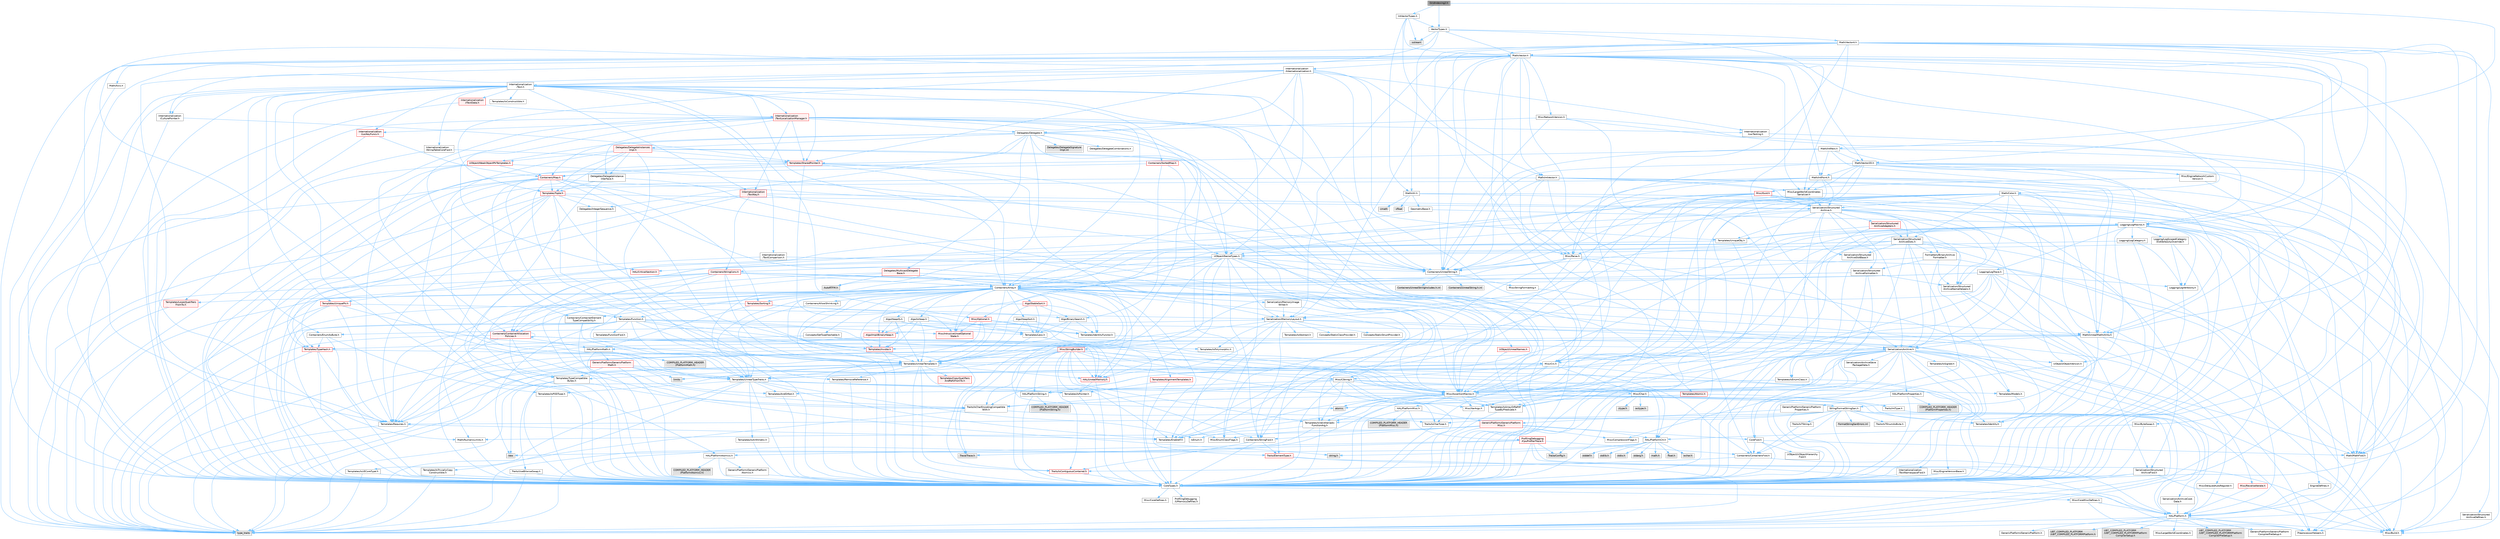 digraph "GridIndexing2.h"
{
 // INTERACTIVE_SVG=YES
 // LATEX_PDF_SIZE
  bgcolor="transparent";
  edge [fontname=Helvetica,fontsize=10,labelfontname=Helvetica,labelfontsize=10];
  node [fontname=Helvetica,fontsize=10,shape=box,height=0.2,width=0.4];
  Node1 [id="Node000001",label="GridIndexing2.h",height=0.2,width=0.4,color="gray40", fillcolor="grey60", style="filled", fontcolor="black",tooltip=" "];
  Node1 -> Node2 [id="edge1_Node000001_Node000002",color="steelblue1",style="solid",tooltip=" "];
  Node2 [id="Node000002",label="VectorTypes.h",height=0.2,width=0.4,color="grey40", fillcolor="white", style="filled",URL="$d4/d5b/VectorTypes_8h.html",tooltip=" "];
  Node2 -> Node3 [id="edge2_Node000002_Node000003",color="steelblue1",style="solid",tooltip=" "];
  Node3 [id="Node000003",label="Math/Vector.h",height=0.2,width=0.4,color="grey40", fillcolor="white", style="filled",URL="$d6/dbe/Vector_8h.html",tooltip=" "];
  Node3 -> Node4 [id="edge3_Node000003_Node000004",color="steelblue1",style="solid",tooltip=" "];
  Node4 [id="Node000004",label="CoreTypes.h",height=0.2,width=0.4,color="grey40", fillcolor="white", style="filled",URL="$dc/dec/CoreTypes_8h.html",tooltip=" "];
  Node4 -> Node5 [id="edge4_Node000004_Node000005",color="steelblue1",style="solid",tooltip=" "];
  Node5 [id="Node000005",label="HAL/Platform.h",height=0.2,width=0.4,color="grey40", fillcolor="white", style="filled",URL="$d9/dd0/Platform_8h.html",tooltip=" "];
  Node5 -> Node6 [id="edge5_Node000005_Node000006",color="steelblue1",style="solid",tooltip=" "];
  Node6 [id="Node000006",label="Misc/Build.h",height=0.2,width=0.4,color="grey40", fillcolor="white", style="filled",URL="$d3/dbb/Build_8h.html",tooltip=" "];
  Node5 -> Node7 [id="edge6_Node000005_Node000007",color="steelblue1",style="solid",tooltip=" "];
  Node7 [id="Node000007",label="Misc/LargeWorldCoordinates.h",height=0.2,width=0.4,color="grey40", fillcolor="white", style="filled",URL="$d2/dcb/LargeWorldCoordinates_8h.html",tooltip=" "];
  Node5 -> Node8 [id="edge7_Node000005_Node000008",color="steelblue1",style="solid",tooltip=" "];
  Node8 [id="Node000008",label="type_traits",height=0.2,width=0.4,color="grey60", fillcolor="#E0E0E0", style="filled",tooltip=" "];
  Node5 -> Node9 [id="edge8_Node000005_Node000009",color="steelblue1",style="solid",tooltip=" "];
  Node9 [id="Node000009",label="PreprocessorHelpers.h",height=0.2,width=0.4,color="grey40", fillcolor="white", style="filled",URL="$db/ddb/PreprocessorHelpers_8h.html",tooltip=" "];
  Node5 -> Node10 [id="edge9_Node000005_Node000010",color="steelblue1",style="solid",tooltip=" "];
  Node10 [id="Node000010",label="UBT_COMPILED_PLATFORM\l/UBT_COMPILED_PLATFORMPlatform\lCompilerPreSetup.h",height=0.2,width=0.4,color="grey60", fillcolor="#E0E0E0", style="filled",tooltip=" "];
  Node5 -> Node11 [id="edge10_Node000005_Node000011",color="steelblue1",style="solid",tooltip=" "];
  Node11 [id="Node000011",label="GenericPlatform/GenericPlatform\lCompilerPreSetup.h",height=0.2,width=0.4,color="grey40", fillcolor="white", style="filled",URL="$d9/dc8/GenericPlatformCompilerPreSetup_8h.html",tooltip=" "];
  Node5 -> Node12 [id="edge11_Node000005_Node000012",color="steelblue1",style="solid",tooltip=" "];
  Node12 [id="Node000012",label="GenericPlatform/GenericPlatform.h",height=0.2,width=0.4,color="grey40", fillcolor="white", style="filled",URL="$d6/d84/GenericPlatform_8h.html",tooltip=" "];
  Node5 -> Node13 [id="edge12_Node000005_Node000013",color="steelblue1",style="solid",tooltip=" "];
  Node13 [id="Node000013",label="UBT_COMPILED_PLATFORM\l/UBT_COMPILED_PLATFORMPlatform.h",height=0.2,width=0.4,color="grey60", fillcolor="#E0E0E0", style="filled",tooltip=" "];
  Node5 -> Node14 [id="edge13_Node000005_Node000014",color="steelblue1",style="solid",tooltip=" "];
  Node14 [id="Node000014",label="UBT_COMPILED_PLATFORM\l/UBT_COMPILED_PLATFORMPlatform\lCompilerSetup.h",height=0.2,width=0.4,color="grey60", fillcolor="#E0E0E0", style="filled",tooltip=" "];
  Node4 -> Node15 [id="edge14_Node000004_Node000015",color="steelblue1",style="solid",tooltip=" "];
  Node15 [id="Node000015",label="ProfilingDebugging\l/UMemoryDefines.h",height=0.2,width=0.4,color="grey40", fillcolor="white", style="filled",URL="$d2/da2/UMemoryDefines_8h.html",tooltip=" "];
  Node4 -> Node16 [id="edge15_Node000004_Node000016",color="steelblue1",style="solid",tooltip=" "];
  Node16 [id="Node000016",label="Misc/CoreMiscDefines.h",height=0.2,width=0.4,color="grey40", fillcolor="white", style="filled",URL="$da/d38/CoreMiscDefines_8h.html",tooltip=" "];
  Node16 -> Node5 [id="edge16_Node000016_Node000005",color="steelblue1",style="solid",tooltip=" "];
  Node16 -> Node9 [id="edge17_Node000016_Node000009",color="steelblue1",style="solid",tooltip=" "];
  Node4 -> Node17 [id="edge18_Node000004_Node000017",color="steelblue1",style="solid",tooltip=" "];
  Node17 [id="Node000017",label="Misc/CoreDefines.h",height=0.2,width=0.4,color="grey40", fillcolor="white", style="filled",URL="$d3/dd2/CoreDefines_8h.html",tooltip=" "];
  Node3 -> Node18 [id="edge19_Node000003_Node000018",color="steelblue1",style="solid",tooltip=" "];
  Node18 [id="Node000018",label="Misc/AssertionMacros.h",height=0.2,width=0.4,color="grey40", fillcolor="white", style="filled",URL="$d0/dfa/AssertionMacros_8h.html",tooltip=" "];
  Node18 -> Node4 [id="edge20_Node000018_Node000004",color="steelblue1",style="solid",tooltip=" "];
  Node18 -> Node5 [id="edge21_Node000018_Node000005",color="steelblue1",style="solid",tooltip=" "];
  Node18 -> Node19 [id="edge22_Node000018_Node000019",color="steelblue1",style="solid",tooltip=" "];
  Node19 [id="Node000019",label="HAL/PlatformMisc.h",height=0.2,width=0.4,color="grey40", fillcolor="white", style="filled",URL="$d0/df5/PlatformMisc_8h.html",tooltip=" "];
  Node19 -> Node4 [id="edge23_Node000019_Node000004",color="steelblue1",style="solid",tooltip=" "];
  Node19 -> Node20 [id="edge24_Node000019_Node000020",color="steelblue1",style="solid",tooltip=" "];
  Node20 [id="Node000020",label="GenericPlatform/GenericPlatform\lMisc.h",height=0.2,width=0.4,color="red", fillcolor="#FFF0F0", style="filled",URL="$db/d9a/GenericPlatformMisc_8h.html",tooltip=" "];
  Node20 -> Node21 [id="edge25_Node000020_Node000021",color="steelblue1",style="solid",tooltip=" "];
  Node21 [id="Node000021",label="Containers/StringFwd.h",height=0.2,width=0.4,color="grey40", fillcolor="white", style="filled",URL="$df/d37/StringFwd_8h.html",tooltip=" "];
  Node21 -> Node4 [id="edge26_Node000021_Node000004",color="steelblue1",style="solid",tooltip=" "];
  Node21 -> Node22 [id="edge27_Node000021_Node000022",color="steelblue1",style="solid",tooltip=" "];
  Node22 [id="Node000022",label="Traits/ElementType.h",height=0.2,width=0.4,color="red", fillcolor="#FFF0F0", style="filled",URL="$d5/d4f/ElementType_8h.html",tooltip=" "];
  Node22 -> Node5 [id="edge28_Node000022_Node000005",color="steelblue1",style="solid",tooltip=" "];
  Node22 -> Node8 [id="edge29_Node000022_Node000008",color="steelblue1",style="solid",tooltip=" "];
  Node21 -> Node24 [id="edge30_Node000021_Node000024",color="steelblue1",style="solid",tooltip=" "];
  Node24 [id="Node000024",label="Traits/IsContiguousContainer.h",height=0.2,width=0.4,color="red", fillcolor="#FFF0F0", style="filled",URL="$d5/d3c/IsContiguousContainer_8h.html",tooltip=" "];
  Node24 -> Node4 [id="edge31_Node000024_Node000004",color="steelblue1",style="solid",tooltip=" "];
  Node20 -> Node26 [id="edge32_Node000020_Node000026",color="steelblue1",style="solid",tooltip=" "];
  Node26 [id="Node000026",label="CoreFwd.h",height=0.2,width=0.4,color="grey40", fillcolor="white", style="filled",URL="$d1/d1e/CoreFwd_8h.html",tooltip=" "];
  Node26 -> Node4 [id="edge33_Node000026_Node000004",color="steelblue1",style="solid",tooltip=" "];
  Node26 -> Node27 [id="edge34_Node000026_Node000027",color="steelblue1",style="solid",tooltip=" "];
  Node27 [id="Node000027",label="Containers/ContainersFwd.h",height=0.2,width=0.4,color="grey40", fillcolor="white", style="filled",URL="$d4/d0a/ContainersFwd_8h.html",tooltip=" "];
  Node27 -> Node5 [id="edge35_Node000027_Node000005",color="steelblue1",style="solid",tooltip=" "];
  Node27 -> Node4 [id="edge36_Node000027_Node000004",color="steelblue1",style="solid",tooltip=" "];
  Node27 -> Node24 [id="edge37_Node000027_Node000024",color="steelblue1",style="solid",tooltip=" "];
  Node26 -> Node28 [id="edge38_Node000026_Node000028",color="steelblue1",style="solid",tooltip=" "];
  Node28 [id="Node000028",label="Math/MathFwd.h",height=0.2,width=0.4,color="grey40", fillcolor="white", style="filled",URL="$d2/d10/MathFwd_8h.html",tooltip=" "];
  Node28 -> Node5 [id="edge39_Node000028_Node000005",color="steelblue1",style="solid",tooltip=" "];
  Node26 -> Node29 [id="edge40_Node000026_Node000029",color="steelblue1",style="solid",tooltip=" "];
  Node29 [id="Node000029",label="UObject/UObjectHierarchy\lFwd.h",height=0.2,width=0.4,color="grey40", fillcolor="white", style="filled",URL="$d3/d13/UObjectHierarchyFwd_8h.html",tooltip=" "];
  Node20 -> Node4 [id="edge41_Node000020_Node000004",color="steelblue1",style="solid",tooltip=" "];
  Node20 -> Node31 [id="edge42_Node000020_Node000031",color="steelblue1",style="solid",tooltip=" "];
  Node31 [id="Node000031",label="HAL/PlatformCrt.h",height=0.2,width=0.4,color="grey40", fillcolor="white", style="filled",URL="$d8/d75/PlatformCrt_8h.html",tooltip=" "];
  Node31 -> Node32 [id="edge43_Node000031_Node000032",color="steelblue1",style="solid",tooltip=" "];
  Node32 [id="Node000032",label="new",height=0.2,width=0.4,color="grey60", fillcolor="#E0E0E0", style="filled",tooltip=" "];
  Node31 -> Node33 [id="edge44_Node000031_Node000033",color="steelblue1",style="solid",tooltip=" "];
  Node33 [id="Node000033",label="wchar.h",height=0.2,width=0.4,color="grey60", fillcolor="#E0E0E0", style="filled",tooltip=" "];
  Node31 -> Node34 [id="edge45_Node000031_Node000034",color="steelblue1",style="solid",tooltip=" "];
  Node34 [id="Node000034",label="stddef.h",height=0.2,width=0.4,color="grey60", fillcolor="#E0E0E0", style="filled",tooltip=" "];
  Node31 -> Node35 [id="edge46_Node000031_Node000035",color="steelblue1",style="solid",tooltip=" "];
  Node35 [id="Node000035",label="stdlib.h",height=0.2,width=0.4,color="grey60", fillcolor="#E0E0E0", style="filled",tooltip=" "];
  Node31 -> Node36 [id="edge47_Node000031_Node000036",color="steelblue1",style="solid",tooltip=" "];
  Node36 [id="Node000036",label="stdio.h",height=0.2,width=0.4,color="grey60", fillcolor="#E0E0E0", style="filled",tooltip=" "];
  Node31 -> Node37 [id="edge48_Node000031_Node000037",color="steelblue1",style="solid",tooltip=" "];
  Node37 [id="Node000037",label="stdarg.h",height=0.2,width=0.4,color="grey60", fillcolor="#E0E0E0", style="filled",tooltip=" "];
  Node31 -> Node38 [id="edge49_Node000031_Node000038",color="steelblue1",style="solid",tooltip=" "];
  Node38 [id="Node000038",label="math.h",height=0.2,width=0.4,color="grey60", fillcolor="#E0E0E0", style="filled",tooltip=" "];
  Node31 -> Node39 [id="edge50_Node000031_Node000039",color="steelblue1",style="solid",tooltip=" "];
  Node39 [id="Node000039",label="float.h",height=0.2,width=0.4,color="grey60", fillcolor="#E0E0E0", style="filled",tooltip=" "];
  Node31 -> Node40 [id="edge51_Node000031_Node000040",color="steelblue1",style="solid",tooltip=" "];
  Node40 [id="Node000040",label="string.h",height=0.2,width=0.4,color="grey60", fillcolor="#E0E0E0", style="filled",tooltip=" "];
  Node20 -> Node41 [id="edge52_Node000020_Node000041",color="steelblue1",style="solid",tooltip=" "];
  Node41 [id="Node000041",label="Math/NumericLimits.h",height=0.2,width=0.4,color="grey40", fillcolor="white", style="filled",URL="$df/d1b/NumericLimits_8h.html",tooltip=" "];
  Node41 -> Node4 [id="edge53_Node000041_Node000004",color="steelblue1",style="solid",tooltip=" "];
  Node20 -> Node42 [id="edge54_Node000020_Node000042",color="steelblue1",style="solid",tooltip=" "];
  Node42 [id="Node000042",label="Misc/CompressionFlags.h",height=0.2,width=0.4,color="grey40", fillcolor="white", style="filled",URL="$d9/d76/CompressionFlags_8h.html",tooltip=" "];
  Node20 -> Node43 [id="edge55_Node000020_Node000043",color="steelblue1",style="solid",tooltip=" "];
  Node43 [id="Node000043",label="Misc/EnumClassFlags.h",height=0.2,width=0.4,color="grey40", fillcolor="white", style="filled",URL="$d8/de7/EnumClassFlags_8h.html",tooltip=" "];
  Node19 -> Node46 [id="edge56_Node000019_Node000046",color="steelblue1",style="solid",tooltip=" "];
  Node46 [id="Node000046",label="COMPILED_PLATFORM_HEADER\l(PlatformMisc.h)",height=0.2,width=0.4,color="grey60", fillcolor="#E0E0E0", style="filled",tooltip=" "];
  Node19 -> Node47 [id="edge57_Node000019_Node000047",color="steelblue1",style="solid",tooltip=" "];
  Node47 [id="Node000047",label="ProfilingDebugging\l/CpuProfilerTrace.h",height=0.2,width=0.4,color="red", fillcolor="#FFF0F0", style="filled",URL="$da/dcb/CpuProfilerTrace_8h.html",tooltip=" "];
  Node47 -> Node4 [id="edge58_Node000047_Node000004",color="steelblue1",style="solid",tooltip=" "];
  Node47 -> Node27 [id="edge59_Node000047_Node000027",color="steelblue1",style="solid",tooltip=" "];
  Node47 -> Node48 [id="edge60_Node000047_Node000048",color="steelblue1",style="solid",tooltip=" "];
  Node48 [id="Node000048",label="HAL/PlatformAtomics.h",height=0.2,width=0.4,color="grey40", fillcolor="white", style="filled",URL="$d3/d36/PlatformAtomics_8h.html",tooltip=" "];
  Node48 -> Node4 [id="edge61_Node000048_Node000004",color="steelblue1",style="solid",tooltip=" "];
  Node48 -> Node49 [id="edge62_Node000048_Node000049",color="steelblue1",style="solid",tooltip=" "];
  Node49 [id="Node000049",label="GenericPlatform/GenericPlatform\lAtomics.h",height=0.2,width=0.4,color="grey40", fillcolor="white", style="filled",URL="$da/d72/GenericPlatformAtomics_8h.html",tooltip=" "];
  Node49 -> Node4 [id="edge63_Node000049_Node000004",color="steelblue1",style="solid",tooltip=" "];
  Node48 -> Node50 [id="edge64_Node000048_Node000050",color="steelblue1",style="solid",tooltip=" "];
  Node50 [id="Node000050",label="COMPILED_PLATFORM_HEADER\l(PlatformAtomics.h)",height=0.2,width=0.4,color="grey60", fillcolor="#E0E0E0", style="filled",tooltip=" "];
  Node47 -> Node9 [id="edge65_Node000047_Node000009",color="steelblue1",style="solid",tooltip=" "];
  Node47 -> Node6 [id="edge66_Node000047_Node000006",color="steelblue1",style="solid",tooltip=" "];
  Node47 -> Node51 [id="edge67_Node000047_Node000051",color="steelblue1",style="solid",tooltip=" "];
  Node51 [id="Node000051",label="Trace/Config.h",height=0.2,width=0.4,color="grey60", fillcolor="#E0E0E0", style="filled",tooltip=" "];
  Node47 -> Node54 [id="edge68_Node000047_Node000054",color="steelblue1",style="solid",tooltip=" "];
  Node54 [id="Node000054",label="Trace/Trace.h",height=0.2,width=0.4,color="grey60", fillcolor="#E0E0E0", style="filled",tooltip=" "];
  Node18 -> Node9 [id="edge69_Node000018_Node000009",color="steelblue1",style="solid",tooltip=" "];
  Node18 -> Node55 [id="edge70_Node000018_Node000055",color="steelblue1",style="solid",tooltip=" "];
  Node55 [id="Node000055",label="Templates/EnableIf.h",height=0.2,width=0.4,color="grey40", fillcolor="white", style="filled",URL="$d7/d60/EnableIf_8h.html",tooltip=" "];
  Node55 -> Node4 [id="edge71_Node000055_Node000004",color="steelblue1",style="solid",tooltip=" "];
  Node18 -> Node56 [id="edge72_Node000018_Node000056",color="steelblue1",style="solid",tooltip=" "];
  Node56 [id="Node000056",label="Templates/IsArrayOrRefOf\lTypeByPredicate.h",height=0.2,width=0.4,color="grey40", fillcolor="white", style="filled",URL="$d6/da1/IsArrayOrRefOfTypeByPredicate_8h.html",tooltip=" "];
  Node56 -> Node4 [id="edge73_Node000056_Node000004",color="steelblue1",style="solid",tooltip=" "];
  Node18 -> Node57 [id="edge74_Node000018_Node000057",color="steelblue1",style="solid",tooltip=" "];
  Node57 [id="Node000057",label="Templates/IsValidVariadic\lFunctionArg.h",height=0.2,width=0.4,color="grey40", fillcolor="white", style="filled",URL="$d0/dc8/IsValidVariadicFunctionArg_8h.html",tooltip=" "];
  Node57 -> Node4 [id="edge75_Node000057_Node000004",color="steelblue1",style="solid",tooltip=" "];
  Node57 -> Node58 [id="edge76_Node000057_Node000058",color="steelblue1",style="solid",tooltip=" "];
  Node58 [id="Node000058",label="IsEnum.h",height=0.2,width=0.4,color="grey40", fillcolor="white", style="filled",URL="$d4/de5/IsEnum_8h.html",tooltip=" "];
  Node57 -> Node8 [id="edge77_Node000057_Node000008",color="steelblue1",style="solid",tooltip=" "];
  Node18 -> Node59 [id="edge78_Node000018_Node000059",color="steelblue1",style="solid",tooltip=" "];
  Node59 [id="Node000059",label="Traits/IsCharEncodingCompatible\lWith.h",height=0.2,width=0.4,color="grey40", fillcolor="white", style="filled",URL="$df/dd1/IsCharEncodingCompatibleWith_8h.html",tooltip=" "];
  Node59 -> Node8 [id="edge79_Node000059_Node000008",color="steelblue1",style="solid",tooltip=" "];
  Node59 -> Node60 [id="edge80_Node000059_Node000060",color="steelblue1",style="solid",tooltip=" "];
  Node60 [id="Node000060",label="Traits/IsCharType.h",height=0.2,width=0.4,color="grey40", fillcolor="white", style="filled",URL="$db/d51/IsCharType_8h.html",tooltip=" "];
  Node60 -> Node4 [id="edge81_Node000060_Node000004",color="steelblue1",style="solid",tooltip=" "];
  Node18 -> Node61 [id="edge82_Node000018_Node000061",color="steelblue1",style="solid",tooltip=" "];
  Node61 [id="Node000061",label="Misc/VarArgs.h",height=0.2,width=0.4,color="grey40", fillcolor="white", style="filled",URL="$d5/d6f/VarArgs_8h.html",tooltip=" "];
  Node61 -> Node4 [id="edge83_Node000061_Node000004",color="steelblue1",style="solid",tooltip=" "];
  Node18 -> Node62 [id="edge84_Node000018_Node000062",color="steelblue1",style="solid",tooltip=" "];
  Node62 [id="Node000062",label="String/FormatStringSan.h",height=0.2,width=0.4,color="grey40", fillcolor="white", style="filled",URL="$d3/d8b/FormatStringSan_8h.html",tooltip=" "];
  Node62 -> Node8 [id="edge85_Node000062_Node000008",color="steelblue1",style="solid",tooltip=" "];
  Node62 -> Node4 [id="edge86_Node000062_Node000004",color="steelblue1",style="solid",tooltip=" "];
  Node62 -> Node63 [id="edge87_Node000062_Node000063",color="steelblue1",style="solid",tooltip=" "];
  Node63 [id="Node000063",label="Templates/Requires.h",height=0.2,width=0.4,color="grey40", fillcolor="white", style="filled",URL="$dc/d96/Requires_8h.html",tooltip=" "];
  Node63 -> Node55 [id="edge88_Node000063_Node000055",color="steelblue1",style="solid",tooltip=" "];
  Node63 -> Node8 [id="edge89_Node000063_Node000008",color="steelblue1",style="solid",tooltip=" "];
  Node62 -> Node64 [id="edge90_Node000062_Node000064",color="steelblue1",style="solid",tooltip=" "];
  Node64 [id="Node000064",label="Templates/Identity.h",height=0.2,width=0.4,color="grey40", fillcolor="white", style="filled",URL="$d0/dd5/Identity_8h.html",tooltip=" "];
  Node62 -> Node57 [id="edge91_Node000062_Node000057",color="steelblue1",style="solid",tooltip=" "];
  Node62 -> Node60 [id="edge92_Node000062_Node000060",color="steelblue1",style="solid",tooltip=" "];
  Node62 -> Node65 [id="edge93_Node000062_Node000065",color="steelblue1",style="solid",tooltip=" "];
  Node65 [id="Node000065",label="Traits/IsTEnumAsByte.h",height=0.2,width=0.4,color="grey40", fillcolor="white", style="filled",URL="$d1/de6/IsTEnumAsByte_8h.html",tooltip=" "];
  Node62 -> Node66 [id="edge94_Node000062_Node000066",color="steelblue1",style="solid",tooltip=" "];
  Node66 [id="Node000066",label="Traits/IsTString.h",height=0.2,width=0.4,color="grey40", fillcolor="white", style="filled",URL="$d0/df8/IsTString_8h.html",tooltip=" "];
  Node66 -> Node27 [id="edge95_Node000066_Node000027",color="steelblue1",style="solid",tooltip=" "];
  Node62 -> Node27 [id="edge96_Node000062_Node000027",color="steelblue1",style="solid",tooltip=" "];
  Node62 -> Node67 [id="edge97_Node000062_Node000067",color="steelblue1",style="solid",tooltip=" "];
  Node67 [id="Node000067",label="FormatStringSanErrors.inl",height=0.2,width=0.4,color="grey60", fillcolor="#E0E0E0", style="filled",tooltip=" "];
  Node18 -> Node68 [id="edge98_Node000018_Node000068",color="steelblue1",style="solid",tooltip=" "];
  Node68 [id="Node000068",label="atomic",height=0.2,width=0.4,color="grey60", fillcolor="#E0E0E0", style="filled",tooltip=" "];
  Node3 -> Node28 [id="edge99_Node000003_Node000028",color="steelblue1",style="solid",tooltip=" "];
  Node3 -> Node41 [id="edge100_Node000003_Node000041",color="steelblue1",style="solid",tooltip=" "];
  Node3 -> Node69 [id="edge101_Node000003_Node000069",color="steelblue1",style="solid",tooltip=" "];
  Node69 [id="Node000069",label="Misc/Crc.h",height=0.2,width=0.4,color="grey40", fillcolor="white", style="filled",URL="$d4/dd2/Crc_8h.html",tooltip=" "];
  Node69 -> Node4 [id="edge102_Node000069_Node000004",color="steelblue1",style="solid",tooltip=" "];
  Node69 -> Node70 [id="edge103_Node000069_Node000070",color="steelblue1",style="solid",tooltip=" "];
  Node70 [id="Node000070",label="HAL/PlatformString.h",height=0.2,width=0.4,color="grey40", fillcolor="white", style="filled",URL="$db/db5/PlatformString_8h.html",tooltip=" "];
  Node70 -> Node4 [id="edge104_Node000070_Node000004",color="steelblue1",style="solid",tooltip=" "];
  Node70 -> Node71 [id="edge105_Node000070_Node000071",color="steelblue1",style="solid",tooltip=" "];
  Node71 [id="Node000071",label="COMPILED_PLATFORM_HEADER\l(PlatformString.h)",height=0.2,width=0.4,color="grey60", fillcolor="#E0E0E0", style="filled",tooltip=" "];
  Node69 -> Node18 [id="edge106_Node000069_Node000018",color="steelblue1",style="solid",tooltip=" "];
  Node69 -> Node72 [id="edge107_Node000069_Node000072",color="steelblue1",style="solid",tooltip=" "];
  Node72 [id="Node000072",label="Misc/CString.h",height=0.2,width=0.4,color="grey40", fillcolor="white", style="filled",URL="$d2/d49/CString_8h.html",tooltip=" "];
  Node72 -> Node4 [id="edge108_Node000072_Node000004",color="steelblue1",style="solid",tooltip=" "];
  Node72 -> Node31 [id="edge109_Node000072_Node000031",color="steelblue1",style="solid",tooltip=" "];
  Node72 -> Node70 [id="edge110_Node000072_Node000070",color="steelblue1",style="solid",tooltip=" "];
  Node72 -> Node18 [id="edge111_Node000072_Node000018",color="steelblue1",style="solid",tooltip=" "];
  Node72 -> Node73 [id="edge112_Node000072_Node000073",color="steelblue1",style="solid",tooltip=" "];
  Node73 [id="Node000073",label="Misc/Char.h",height=0.2,width=0.4,color="grey40", fillcolor="white", style="filled",URL="$d0/d58/Char_8h.html",tooltip=" "];
  Node73 -> Node4 [id="edge113_Node000073_Node000004",color="steelblue1",style="solid",tooltip=" "];
  Node73 -> Node74 [id="edge114_Node000073_Node000074",color="steelblue1",style="solid",tooltip=" "];
  Node74 [id="Node000074",label="Traits/IntType.h",height=0.2,width=0.4,color="grey40", fillcolor="white", style="filled",URL="$d7/deb/IntType_8h.html",tooltip=" "];
  Node74 -> Node5 [id="edge115_Node000074_Node000005",color="steelblue1",style="solid",tooltip=" "];
  Node73 -> Node75 [id="edge116_Node000073_Node000075",color="steelblue1",style="solid",tooltip=" "];
  Node75 [id="Node000075",label="ctype.h",height=0.2,width=0.4,color="grey60", fillcolor="#E0E0E0", style="filled",tooltip=" "];
  Node73 -> Node76 [id="edge117_Node000073_Node000076",color="steelblue1",style="solid",tooltip=" "];
  Node76 [id="Node000076",label="wctype.h",height=0.2,width=0.4,color="grey60", fillcolor="#E0E0E0", style="filled",tooltip=" "];
  Node73 -> Node8 [id="edge118_Node000073_Node000008",color="steelblue1",style="solid",tooltip=" "];
  Node72 -> Node61 [id="edge119_Node000072_Node000061",color="steelblue1",style="solid",tooltip=" "];
  Node72 -> Node56 [id="edge120_Node000072_Node000056",color="steelblue1",style="solid",tooltip=" "];
  Node72 -> Node57 [id="edge121_Node000072_Node000057",color="steelblue1",style="solid",tooltip=" "];
  Node72 -> Node59 [id="edge122_Node000072_Node000059",color="steelblue1",style="solid",tooltip=" "];
  Node69 -> Node73 [id="edge123_Node000069_Node000073",color="steelblue1",style="solid",tooltip=" "];
  Node69 -> Node77 [id="edge124_Node000069_Node000077",color="steelblue1",style="solid",tooltip=" "];
  Node77 [id="Node000077",label="Templates/UnrealTypeTraits.h",height=0.2,width=0.4,color="grey40", fillcolor="white", style="filled",URL="$d2/d2d/UnrealTypeTraits_8h.html",tooltip=" "];
  Node77 -> Node4 [id="edge125_Node000077_Node000004",color="steelblue1",style="solid",tooltip=" "];
  Node77 -> Node78 [id="edge126_Node000077_Node000078",color="steelblue1",style="solid",tooltip=" "];
  Node78 [id="Node000078",label="Templates/IsPointer.h",height=0.2,width=0.4,color="grey40", fillcolor="white", style="filled",URL="$d7/d05/IsPointer_8h.html",tooltip=" "];
  Node78 -> Node4 [id="edge127_Node000078_Node000004",color="steelblue1",style="solid",tooltip=" "];
  Node77 -> Node18 [id="edge128_Node000077_Node000018",color="steelblue1",style="solid",tooltip=" "];
  Node77 -> Node79 [id="edge129_Node000077_Node000079",color="steelblue1",style="solid",tooltip=" "];
  Node79 [id="Node000079",label="Templates/AndOrNot.h",height=0.2,width=0.4,color="grey40", fillcolor="white", style="filled",URL="$db/d0a/AndOrNot_8h.html",tooltip=" "];
  Node79 -> Node4 [id="edge130_Node000079_Node000004",color="steelblue1",style="solid",tooltip=" "];
  Node77 -> Node55 [id="edge131_Node000077_Node000055",color="steelblue1",style="solid",tooltip=" "];
  Node77 -> Node80 [id="edge132_Node000077_Node000080",color="steelblue1",style="solid",tooltip=" "];
  Node80 [id="Node000080",label="Templates/IsArithmetic.h",height=0.2,width=0.4,color="grey40", fillcolor="white", style="filled",URL="$d2/d5d/IsArithmetic_8h.html",tooltip=" "];
  Node80 -> Node4 [id="edge133_Node000080_Node000004",color="steelblue1",style="solid",tooltip=" "];
  Node77 -> Node58 [id="edge134_Node000077_Node000058",color="steelblue1",style="solid",tooltip=" "];
  Node77 -> Node81 [id="edge135_Node000077_Node000081",color="steelblue1",style="solid",tooltip=" "];
  Node81 [id="Node000081",label="Templates/Models.h",height=0.2,width=0.4,color="grey40", fillcolor="white", style="filled",URL="$d3/d0c/Models_8h.html",tooltip=" "];
  Node81 -> Node64 [id="edge136_Node000081_Node000064",color="steelblue1",style="solid",tooltip=" "];
  Node77 -> Node82 [id="edge137_Node000077_Node000082",color="steelblue1",style="solid",tooltip=" "];
  Node82 [id="Node000082",label="Templates/IsPODType.h",height=0.2,width=0.4,color="grey40", fillcolor="white", style="filled",URL="$d7/db1/IsPODType_8h.html",tooltip=" "];
  Node82 -> Node4 [id="edge138_Node000082_Node000004",color="steelblue1",style="solid",tooltip=" "];
  Node77 -> Node83 [id="edge139_Node000077_Node000083",color="steelblue1",style="solid",tooltip=" "];
  Node83 [id="Node000083",label="Templates/IsUECoreType.h",height=0.2,width=0.4,color="grey40", fillcolor="white", style="filled",URL="$d1/db8/IsUECoreType_8h.html",tooltip=" "];
  Node83 -> Node4 [id="edge140_Node000083_Node000004",color="steelblue1",style="solid",tooltip=" "];
  Node83 -> Node8 [id="edge141_Node000083_Node000008",color="steelblue1",style="solid",tooltip=" "];
  Node77 -> Node84 [id="edge142_Node000077_Node000084",color="steelblue1",style="solid",tooltip=" "];
  Node84 [id="Node000084",label="Templates/IsTriviallyCopy\lConstructible.h",height=0.2,width=0.4,color="grey40", fillcolor="white", style="filled",URL="$d3/d78/IsTriviallyCopyConstructible_8h.html",tooltip=" "];
  Node84 -> Node4 [id="edge143_Node000084_Node000004",color="steelblue1",style="solid",tooltip=" "];
  Node84 -> Node8 [id="edge144_Node000084_Node000008",color="steelblue1",style="solid",tooltip=" "];
  Node69 -> Node60 [id="edge145_Node000069_Node000060",color="steelblue1",style="solid",tooltip=" "];
  Node3 -> Node85 [id="edge146_Node000003_Node000085",color="steelblue1",style="solid",tooltip=" "];
  Node85 [id="Node000085",label="Math/UnrealMathUtility.h",height=0.2,width=0.4,color="grey40", fillcolor="white", style="filled",URL="$db/db8/UnrealMathUtility_8h.html",tooltip=" "];
  Node85 -> Node4 [id="edge147_Node000085_Node000004",color="steelblue1",style="solid",tooltip=" "];
  Node85 -> Node18 [id="edge148_Node000085_Node000018",color="steelblue1",style="solid",tooltip=" "];
  Node85 -> Node86 [id="edge149_Node000085_Node000086",color="steelblue1",style="solid",tooltip=" "];
  Node86 [id="Node000086",label="HAL/PlatformMath.h",height=0.2,width=0.4,color="grey40", fillcolor="white", style="filled",URL="$dc/d53/PlatformMath_8h.html",tooltip=" "];
  Node86 -> Node4 [id="edge150_Node000086_Node000004",color="steelblue1",style="solid",tooltip=" "];
  Node86 -> Node87 [id="edge151_Node000086_Node000087",color="steelblue1",style="solid",tooltip=" "];
  Node87 [id="Node000087",label="GenericPlatform/GenericPlatform\lMath.h",height=0.2,width=0.4,color="red", fillcolor="#FFF0F0", style="filled",URL="$d5/d79/GenericPlatformMath_8h.html",tooltip=" "];
  Node87 -> Node4 [id="edge152_Node000087_Node000004",color="steelblue1",style="solid",tooltip=" "];
  Node87 -> Node27 [id="edge153_Node000087_Node000027",color="steelblue1",style="solid",tooltip=" "];
  Node87 -> Node31 [id="edge154_Node000087_Node000031",color="steelblue1",style="solid",tooltip=" "];
  Node87 -> Node79 [id="edge155_Node000087_Node000079",color="steelblue1",style="solid",tooltip=" "];
  Node87 -> Node77 [id="edge156_Node000087_Node000077",color="steelblue1",style="solid",tooltip=" "];
  Node87 -> Node63 [id="edge157_Node000087_Node000063",color="steelblue1",style="solid",tooltip=" "];
  Node87 -> Node94 [id="edge158_Node000087_Node000094",color="steelblue1",style="solid",tooltip=" "];
  Node94 [id="Node000094",label="Templates/TypeCompatible\lBytes.h",height=0.2,width=0.4,color="grey40", fillcolor="white", style="filled",URL="$df/d0a/TypeCompatibleBytes_8h.html",tooltip=" "];
  Node94 -> Node4 [id="edge159_Node000094_Node000004",color="steelblue1",style="solid",tooltip=" "];
  Node94 -> Node40 [id="edge160_Node000094_Node000040",color="steelblue1",style="solid",tooltip=" "];
  Node94 -> Node32 [id="edge161_Node000094_Node000032",color="steelblue1",style="solid",tooltip=" "];
  Node94 -> Node8 [id="edge162_Node000094_Node000008",color="steelblue1",style="solid",tooltip=" "];
  Node87 -> Node95 [id="edge163_Node000087_Node000095",color="steelblue1",style="solid",tooltip=" "];
  Node95 [id="Node000095",label="limits",height=0.2,width=0.4,color="grey60", fillcolor="#E0E0E0", style="filled",tooltip=" "];
  Node87 -> Node8 [id="edge164_Node000087_Node000008",color="steelblue1",style="solid",tooltip=" "];
  Node86 -> Node96 [id="edge165_Node000086_Node000096",color="steelblue1",style="solid",tooltip=" "];
  Node96 [id="Node000096",label="COMPILED_PLATFORM_HEADER\l(PlatformMath.h)",height=0.2,width=0.4,color="grey60", fillcolor="#E0E0E0", style="filled",tooltip=" "];
  Node85 -> Node28 [id="edge166_Node000085_Node000028",color="steelblue1",style="solid",tooltip=" "];
  Node85 -> Node64 [id="edge167_Node000085_Node000064",color="steelblue1",style="solid",tooltip=" "];
  Node85 -> Node63 [id="edge168_Node000085_Node000063",color="steelblue1",style="solid",tooltip=" "];
  Node3 -> Node97 [id="edge169_Node000003_Node000097",color="steelblue1",style="solid",tooltip=" "];
  Node97 [id="Node000097",label="Containers/UnrealString.h",height=0.2,width=0.4,color="grey40", fillcolor="white", style="filled",URL="$d5/dba/UnrealString_8h.html",tooltip=" "];
  Node97 -> Node98 [id="edge170_Node000097_Node000098",color="steelblue1",style="solid",tooltip=" "];
  Node98 [id="Node000098",label="Containers/UnrealStringIncludes.h.inl",height=0.2,width=0.4,color="grey60", fillcolor="#E0E0E0", style="filled",tooltip=" "];
  Node97 -> Node99 [id="edge171_Node000097_Node000099",color="steelblue1",style="solid",tooltip=" "];
  Node99 [id="Node000099",label="Containers/UnrealString.h.inl",height=0.2,width=0.4,color="grey60", fillcolor="#E0E0E0", style="filled",tooltip=" "];
  Node97 -> Node100 [id="edge172_Node000097_Node000100",color="steelblue1",style="solid",tooltip=" "];
  Node100 [id="Node000100",label="Misc/StringFormatArg.h",height=0.2,width=0.4,color="grey40", fillcolor="white", style="filled",URL="$d2/d16/StringFormatArg_8h.html",tooltip=" "];
  Node100 -> Node27 [id="edge173_Node000100_Node000027",color="steelblue1",style="solid",tooltip=" "];
  Node3 -> Node101 [id="edge174_Node000003_Node000101",color="steelblue1",style="solid",tooltip=" "];
  Node101 [id="Node000101",label="Misc/Parse.h",height=0.2,width=0.4,color="grey40", fillcolor="white", style="filled",URL="$dc/d71/Parse_8h.html",tooltip=" "];
  Node101 -> Node21 [id="edge175_Node000101_Node000021",color="steelblue1",style="solid",tooltip=" "];
  Node101 -> Node97 [id="edge176_Node000101_Node000097",color="steelblue1",style="solid",tooltip=" "];
  Node101 -> Node4 [id="edge177_Node000101_Node000004",color="steelblue1",style="solid",tooltip=" "];
  Node101 -> Node31 [id="edge178_Node000101_Node000031",color="steelblue1",style="solid",tooltip=" "];
  Node101 -> Node6 [id="edge179_Node000101_Node000006",color="steelblue1",style="solid",tooltip=" "];
  Node101 -> Node43 [id="edge180_Node000101_Node000043",color="steelblue1",style="solid",tooltip=" "];
  Node101 -> Node102 [id="edge181_Node000101_Node000102",color="steelblue1",style="solid",tooltip=" "];
  Node102 [id="Node000102",label="Templates/Function.h",height=0.2,width=0.4,color="grey40", fillcolor="white", style="filled",URL="$df/df5/Function_8h.html",tooltip=" "];
  Node102 -> Node4 [id="edge182_Node000102_Node000004",color="steelblue1",style="solid",tooltip=" "];
  Node102 -> Node18 [id="edge183_Node000102_Node000018",color="steelblue1",style="solid",tooltip=" "];
  Node102 -> Node103 [id="edge184_Node000102_Node000103",color="steelblue1",style="solid",tooltip=" "];
  Node103 [id="Node000103",label="Misc/IntrusiveUnsetOptional\lState.h",height=0.2,width=0.4,color="red", fillcolor="#FFF0F0", style="filled",URL="$d2/d0a/IntrusiveUnsetOptionalState_8h.html",tooltip=" "];
  Node102 -> Node105 [id="edge185_Node000102_Node000105",color="steelblue1",style="solid",tooltip=" "];
  Node105 [id="Node000105",label="HAL/UnrealMemory.h",height=0.2,width=0.4,color="red", fillcolor="#FFF0F0", style="filled",URL="$d9/d96/UnrealMemory_8h.html",tooltip=" "];
  Node105 -> Node4 [id="edge186_Node000105_Node000004",color="steelblue1",style="solid",tooltip=" "];
  Node105 -> Node78 [id="edge187_Node000105_Node000078",color="steelblue1",style="solid",tooltip=" "];
  Node102 -> Node119 [id="edge188_Node000102_Node000119",color="steelblue1",style="solid",tooltip=" "];
  Node119 [id="Node000119",label="Templates/FunctionFwd.h",height=0.2,width=0.4,color="grey40", fillcolor="white", style="filled",URL="$d6/d54/FunctionFwd_8h.html",tooltip=" "];
  Node102 -> Node77 [id="edge189_Node000102_Node000077",color="steelblue1",style="solid",tooltip=" "];
  Node102 -> Node120 [id="edge190_Node000102_Node000120",color="steelblue1",style="solid",tooltip=" "];
  Node120 [id="Node000120",label="Templates/Invoke.h",height=0.2,width=0.4,color="red", fillcolor="#FFF0F0", style="filled",URL="$d7/deb/Invoke_8h.html",tooltip=" "];
  Node120 -> Node4 [id="edge191_Node000120_Node000004",color="steelblue1",style="solid",tooltip=" "];
  Node120 -> Node122 [id="edge192_Node000120_Node000122",color="steelblue1",style="solid",tooltip=" "];
  Node122 [id="Node000122",label="Templates/UnrealTemplate.h",height=0.2,width=0.4,color="grey40", fillcolor="white", style="filled",URL="$d4/d24/UnrealTemplate_8h.html",tooltip=" "];
  Node122 -> Node4 [id="edge193_Node000122_Node000004",color="steelblue1",style="solid",tooltip=" "];
  Node122 -> Node78 [id="edge194_Node000122_Node000078",color="steelblue1",style="solid",tooltip=" "];
  Node122 -> Node105 [id="edge195_Node000122_Node000105",color="steelblue1",style="solid",tooltip=" "];
  Node122 -> Node123 [id="edge196_Node000122_Node000123",color="steelblue1",style="solid",tooltip=" "];
  Node123 [id="Node000123",label="Templates/CopyQualifiers\lAndRefsFromTo.h",height=0.2,width=0.4,color="red", fillcolor="#FFF0F0", style="filled",URL="$d3/db3/CopyQualifiersAndRefsFromTo_8h.html",tooltip=" "];
  Node122 -> Node77 [id="edge197_Node000122_Node000077",color="steelblue1",style="solid",tooltip=" "];
  Node122 -> Node89 [id="edge198_Node000122_Node000089",color="steelblue1",style="solid",tooltip=" "];
  Node89 [id="Node000089",label="Templates/RemoveReference.h",height=0.2,width=0.4,color="grey40", fillcolor="white", style="filled",URL="$da/dbe/RemoveReference_8h.html",tooltip=" "];
  Node89 -> Node4 [id="edge199_Node000089_Node000004",color="steelblue1",style="solid",tooltip=" "];
  Node122 -> Node63 [id="edge200_Node000122_Node000063",color="steelblue1",style="solid",tooltip=" "];
  Node122 -> Node94 [id="edge201_Node000122_Node000094",color="steelblue1",style="solid",tooltip=" "];
  Node122 -> Node64 [id="edge202_Node000122_Node000064",color="steelblue1",style="solid",tooltip=" "];
  Node122 -> Node24 [id="edge203_Node000122_Node000024",color="steelblue1",style="solid",tooltip=" "];
  Node122 -> Node125 [id="edge204_Node000122_Node000125",color="steelblue1",style="solid",tooltip=" "];
  Node125 [id="Node000125",label="Traits/UseBitwiseSwap.h",height=0.2,width=0.4,color="grey40", fillcolor="white", style="filled",URL="$db/df3/UseBitwiseSwap_8h.html",tooltip=" "];
  Node125 -> Node4 [id="edge205_Node000125_Node000004",color="steelblue1",style="solid",tooltip=" "];
  Node125 -> Node8 [id="edge206_Node000125_Node000008",color="steelblue1",style="solid",tooltip=" "];
  Node122 -> Node8 [id="edge207_Node000122_Node000008",color="steelblue1",style="solid",tooltip=" "];
  Node120 -> Node8 [id="edge208_Node000120_Node000008",color="steelblue1",style="solid",tooltip=" "];
  Node102 -> Node122 [id="edge209_Node000102_Node000122",color="steelblue1",style="solid",tooltip=" "];
  Node102 -> Node63 [id="edge210_Node000102_Node000063",color="steelblue1",style="solid",tooltip=" "];
  Node102 -> Node85 [id="edge211_Node000102_Node000085",color="steelblue1",style="solid",tooltip=" "];
  Node102 -> Node32 [id="edge212_Node000102_Node000032",color="steelblue1",style="solid",tooltip=" "];
  Node102 -> Node8 [id="edge213_Node000102_Node000008",color="steelblue1",style="solid",tooltip=" "];
  Node3 -> Node126 [id="edge214_Node000003_Node000126",color="steelblue1",style="solid",tooltip=" "];
  Node126 [id="Node000126",label="Misc/LargeWorldCoordinates\lSerializer.h",height=0.2,width=0.4,color="grey40", fillcolor="white", style="filled",URL="$d7/df9/LargeWorldCoordinatesSerializer_8h.html",tooltip=" "];
  Node126 -> Node127 [id="edge215_Node000126_Node000127",color="steelblue1",style="solid",tooltip=" "];
  Node127 [id="Node000127",label="UObject/NameTypes.h",height=0.2,width=0.4,color="grey40", fillcolor="white", style="filled",URL="$d6/d35/NameTypes_8h.html",tooltip=" "];
  Node127 -> Node4 [id="edge216_Node000127_Node000004",color="steelblue1",style="solid",tooltip=" "];
  Node127 -> Node18 [id="edge217_Node000127_Node000018",color="steelblue1",style="solid",tooltip=" "];
  Node127 -> Node105 [id="edge218_Node000127_Node000105",color="steelblue1",style="solid",tooltip=" "];
  Node127 -> Node77 [id="edge219_Node000127_Node000077",color="steelblue1",style="solid",tooltip=" "];
  Node127 -> Node122 [id="edge220_Node000127_Node000122",color="steelblue1",style="solid",tooltip=" "];
  Node127 -> Node97 [id="edge221_Node000127_Node000097",color="steelblue1",style="solid",tooltip=" "];
  Node127 -> Node128 [id="edge222_Node000127_Node000128",color="steelblue1",style="solid",tooltip=" "];
  Node128 [id="Node000128",label="HAL/CriticalSection.h",height=0.2,width=0.4,color="red", fillcolor="#FFF0F0", style="filled",URL="$d6/d90/CriticalSection_8h.html",tooltip=" "];
  Node127 -> Node131 [id="edge223_Node000127_Node000131",color="steelblue1",style="solid",tooltip=" "];
  Node131 [id="Node000131",label="Containers/StringConv.h",height=0.2,width=0.4,color="red", fillcolor="#FFF0F0", style="filled",URL="$d3/ddf/StringConv_8h.html",tooltip=" "];
  Node131 -> Node4 [id="edge224_Node000131_Node000004",color="steelblue1",style="solid",tooltip=" "];
  Node131 -> Node18 [id="edge225_Node000131_Node000018",color="steelblue1",style="solid",tooltip=" "];
  Node131 -> Node132 [id="edge226_Node000131_Node000132",color="steelblue1",style="solid",tooltip=" "];
  Node132 [id="Node000132",label="Containers/ContainerAllocation\lPolicies.h",height=0.2,width=0.4,color="red", fillcolor="#FFF0F0", style="filled",URL="$d7/dff/ContainerAllocationPolicies_8h.html",tooltip=" "];
  Node132 -> Node4 [id="edge227_Node000132_Node000004",color="steelblue1",style="solid",tooltip=" "];
  Node132 -> Node132 [id="edge228_Node000132_Node000132",color="steelblue1",style="solid",tooltip=" "];
  Node132 -> Node86 [id="edge229_Node000132_Node000086",color="steelblue1",style="solid",tooltip=" "];
  Node132 -> Node105 [id="edge230_Node000132_Node000105",color="steelblue1",style="solid",tooltip=" "];
  Node132 -> Node41 [id="edge231_Node000132_Node000041",color="steelblue1",style="solid",tooltip=" "];
  Node132 -> Node18 [id="edge232_Node000132_Node000018",color="steelblue1",style="solid",tooltip=" "];
  Node132 -> Node134 [id="edge233_Node000132_Node000134",color="steelblue1",style="solid",tooltip=" "];
  Node134 [id="Node000134",label="Templates/IsPolymorphic.h",height=0.2,width=0.4,color="grey40", fillcolor="white", style="filled",URL="$dc/d20/IsPolymorphic_8h.html",tooltip=" "];
  Node132 -> Node94 [id="edge234_Node000132_Node000094",color="steelblue1",style="solid",tooltip=" "];
  Node132 -> Node8 [id="edge235_Node000132_Node000008",color="steelblue1",style="solid",tooltip=" "];
  Node131 -> Node136 [id="edge236_Node000131_Node000136",color="steelblue1",style="solid",tooltip=" "];
  Node136 [id="Node000136",label="Containers/Array.h",height=0.2,width=0.4,color="grey40", fillcolor="white", style="filled",URL="$df/dd0/Array_8h.html",tooltip=" "];
  Node136 -> Node4 [id="edge237_Node000136_Node000004",color="steelblue1",style="solid",tooltip=" "];
  Node136 -> Node18 [id="edge238_Node000136_Node000018",color="steelblue1",style="solid",tooltip=" "];
  Node136 -> Node103 [id="edge239_Node000136_Node000103",color="steelblue1",style="solid",tooltip=" "];
  Node136 -> Node137 [id="edge240_Node000136_Node000137",color="steelblue1",style="solid",tooltip=" "];
  Node137 [id="Node000137",label="Misc/ReverseIterate.h",height=0.2,width=0.4,color="red", fillcolor="#FFF0F0", style="filled",URL="$db/de3/ReverseIterate_8h.html",tooltip=" "];
  Node137 -> Node5 [id="edge241_Node000137_Node000005",color="steelblue1",style="solid",tooltip=" "];
  Node136 -> Node105 [id="edge242_Node000136_Node000105",color="steelblue1",style="solid",tooltip=" "];
  Node136 -> Node77 [id="edge243_Node000136_Node000077",color="steelblue1",style="solid",tooltip=" "];
  Node136 -> Node122 [id="edge244_Node000136_Node000122",color="steelblue1",style="solid",tooltip=" "];
  Node136 -> Node139 [id="edge245_Node000136_Node000139",color="steelblue1",style="solid",tooltip=" "];
  Node139 [id="Node000139",label="Containers/AllowShrinking.h",height=0.2,width=0.4,color="grey40", fillcolor="white", style="filled",URL="$d7/d1a/AllowShrinking_8h.html",tooltip=" "];
  Node139 -> Node4 [id="edge246_Node000139_Node000004",color="steelblue1",style="solid",tooltip=" "];
  Node136 -> Node132 [id="edge247_Node000136_Node000132",color="steelblue1",style="solid",tooltip=" "];
  Node136 -> Node140 [id="edge248_Node000136_Node000140",color="steelblue1",style="solid",tooltip=" "];
  Node140 [id="Node000140",label="Containers/ContainerElement\lTypeCompatibility.h",height=0.2,width=0.4,color="grey40", fillcolor="white", style="filled",URL="$df/ddf/ContainerElementTypeCompatibility_8h.html",tooltip=" "];
  Node140 -> Node4 [id="edge249_Node000140_Node000004",color="steelblue1",style="solid",tooltip=" "];
  Node140 -> Node77 [id="edge250_Node000140_Node000077",color="steelblue1",style="solid",tooltip=" "];
  Node136 -> Node141 [id="edge251_Node000136_Node000141",color="steelblue1",style="solid",tooltip=" "];
  Node141 [id="Node000141",label="Serialization/Archive.h",height=0.2,width=0.4,color="grey40", fillcolor="white", style="filled",URL="$d7/d3b/Archive_8h.html",tooltip=" "];
  Node141 -> Node26 [id="edge252_Node000141_Node000026",color="steelblue1",style="solid",tooltip=" "];
  Node141 -> Node4 [id="edge253_Node000141_Node000004",color="steelblue1",style="solid",tooltip=" "];
  Node141 -> Node142 [id="edge254_Node000141_Node000142",color="steelblue1",style="solid",tooltip=" "];
  Node142 [id="Node000142",label="HAL/PlatformProperties.h",height=0.2,width=0.4,color="grey40", fillcolor="white", style="filled",URL="$d9/db0/PlatformProperties_8h.html",tooltip=" "];
  Node142 -> Node4 [id="edge255_Node000142_Node000004",color="steelblue1",style="solid",tooltip=" "];
  Node142 -> Node143 [id="edge256_Node000142_Node000143",color="steelblue1",style="solid",tooltip=" "];
  Node143 [id="Node000143",label="GenericPlatform/GenericPlatform\lProperties.h",height=0.2,width=0.4,color="grey40", fillcolor="white", style="filled",URL="$d2/dcd/GenericPlatformProperties_8h.html",tooltip=" "];
  Node143 -> Node4 [id="edge257_Node000143_Node000004",color="steelblue1",style="solid",tooltip=" "];
  Node143 -> Node20 [id="edge258_Node000143_Node000020",color="steelblue1",style="solid",tooltip=" "];
  Node142 -> Node144 [id="edge259_Node000142_Node000144",color="steelblue1",style="solid",tooltip=" "];
  Node144 [id="Node000144",label="COMPILED_PLATFORM_HEADER\l(PlatformProperties.h)",height=0.2,width=0.4,color="grey60", fillcolor="#E0E0E0", style="filled",tooltip=" "];
  Node141 -> Node145 [id="edge260_Node000141_Node000145",color="steelblue1",style="solid",tooltip=" "];
  Node145 [id="Node000145",label="Internationalization\l/TextNamespaceFwd.h",height=0.2,width=0.4,color="grey40", fillcolor="white", style="filled",URL="$d8/d97/TextNamespaceFwd_8h.html",tooltip=" "];
  Node145 -> Node4 [id="edge261_Node000145_Node000004",color="steelblue1",style="solid",tooltip=" "];
  Node141 -> Node28 [id="edge262_Node000141_Node000028",color="steelblue1",style="solid",tooltip=" "];
  Node141 -> Node18 [id="edge263_Node000141_Node000018",color="steelblue1",style="solid",tooltip=" "];
  Node141 -> Node6 [id="edge264_Node000141_Node000006",color="steelblue1",style="solid",tooltip=" "];
  Node141 -> Node42 [id="edge265_Node000141_Node000042",color="steelblue1",style="solid",tooltip=" "];
  Node141 -> Node146 [id="edge266_Node000141_Node000146",color="steelblue1",style="solid",tooltip=" "];
  Node146 [id="Node000146",label="Misc/EngineVersionBase.h",height=0.2,width=0.4,color="grey40", fillcolor="white", style="filled",URL="$d5/d2b/EngineVersionBase_8h.html",tooltip=" "];
  Node146 -> Node4 [id="edge267_Node000146_Node000004",color="steelblue1",style="solid",tooltip=" "];
  Node141 -> Node61 [id="edge268_Node000141_Node000061",color="steelblue1",style="solid",tooltip=" "];
  Node141 -> Node147 [id="edge269_Node000141_Node000147",color="steelblue1",style="solid",tooltip=" "];
  Node147 [id="Node000147",label="Serialization/ArchiveCook\lData.h",height=0.2,width=0.4,color="grey40", fillcolor="white", style="filled",URL="$dc/db6/ArchiveCookData_8h.html",tooltip=" "];
  Node147 -> Node5 [id="edge270_Node000147_Node000005",color="steelblue1",style="solid",tooltip=" "];
  Node141 -> Node148 [id="edge271_Node000141_Node000148",color="steelblue1",style="solid",tooltip=" "];
  Node148 [id="Node000148",label="Serialization/ArchiveSave\lPackageData.h",height=0.2,width=0.4,color="grey40", fillcolor="white", style="filled",URL="$d1/d37/ArchiveSavePackageData_8h.html",tooltip=" "];
  Node141 -> Node55 [id="edge272_Node000141_Node000055",color="steelblue1",style="solid",tooltip=" "];
  Node141 -> Node56 [id="edge273_Node000141_Node000056",color="steelblue1",style="solid",tooltip=" "];
  Node141 -> Node149 [id="edge274_Node000141_Node000149",color="steelblue1",style="solid",tooltip=" "];
  Node149 [id="Node000149",label="Templates/IsEnumClass.h",height=0.2,width=0.4,color="grey40", fillcolor="white", style="filled",URL="$d7/d15/IsEnumClass_8h.html",tooltip=" "];
  Node149 -> Node4 [id="edge275_Node000149_Node000004",color="steelblue1",style="solid",tooltip=" "];
  Node149 -> Node79 [id="edge276_Node000149_Node000079",color="steelblue1",style="solid",tooltip=" "];
  Node141 -> Node92 [id="edge277_Node000141_Node000092",color="steelblue1",style="solid",tooltip=" "];
  Node92 [id="Node000092",label="Templates/IsSigned.h",height=0.2,width=0.4,color="grey40", fillcolor="white", style="filled",URL="$d8/dd8/IsSigned_8h.html",tooltip=" "];
  Node92 -> Node4 [id="edge278_Node000092_Node000004",color="steelblue1",style="solid",tooltip=" "];
  Node141 -> Node57 [id="edge279_Node000141_Node000057",color="steelblue1",style="solid",tooltip=" "];
  Node141 -> Node122 [id="edge280_Node000141_Node000122",color="steelblue1",style="solid",tooltip=" "];
  Node141 -> Node59 [id="edge281_Node000141_Node000059",color="steelblue1",style="solid",tooltip=" "];
  Node141 -> Node150 [id="edge282_Node000141_Node000150",color="steelblue1",style="solid",tooltip=" "];
  Node150 [id="Node000150",label="UObject/ObjectVersion.h",height=0.2,width=0.4,color="grey40", fillcolor="white", style="filled",URL="$da/d63/ObjectVersion_8h.html",tooltip=" "];
  Node150 -> Node4 [id="edge283_Node000150_Node000004",color="steelblue1",style="solid",tooltip=" "];
  Node136 -> Node151 [id="edge284_Node000136_Node000151",color="steelblue1",style="solid",tooltip=" "];
  Node151 [id="Node000151",label="Serialization/MemoryImage\lWriter.h",height=0.2,width=0.4,color="grey40", fillcolor="white", style="filled",URL="$d0/d08/MemoryImageWriter_8h.html",tooltip=" "];
  Node151 -> Node4 [id="edge285_Node000151_Node000004",color="steelblue1",style="solid",tooltip=" "];
  Node151 -> Node152 [id="edge286_Node000151_Node000152",color="steelblue1",style="solid",tooltip=" "];
  Node152 [id="Node000152",label="Serialization/MemoryLayout.h",height=0.2,width=0.4,color="grey40", fillcolor="white", style="filled",URL="$d7/d66/MemoryLayout_8h.html",tooltip=" "];
  Node152 -> Node153 [id="edge287_Node000152_Node000153",color="steelblue1",style="solid",tooltip=" "];
  Node153 [id="Node000153",label="Concepts/StaticClassProvider.h",height=0.2,width=0.4,color="grey40", fillcolor="white", style="filled",URL="$dd/d83/StaticClassProvider_8h.html",tooltip=" "];
  Node152 -> Node154 [id="edge288_Node000152_Node000154",color="steelblue1",style="solid",tooltip=" "];
  Node154 [id="Node000154",label="Concepts/StaticStructProvider.h",height=0.2,width=0.4,color="grey40", fillcolor="white", style="filled",URL="$d5/d77/StaticStructProvider_8h.html",tooltip=" "];
  Node152 -> Node155 [id="edge289_Node000152_Node000155",color="steelblue1",style="solid",tooltip=" "];
  Node155 [id="Node000155",label="Containers/EnumAsByte.h",height=0.2,width=0.4,color="grey40", fillcolor="white", style="filled",URL="$d6/d9a/EnumAsByte_8h.html",tooltip=" "];
  Node155 -> Node4 [id="edge290_Node000155_Node000004",color="steelblue1",style="solid",tooltip=" "];
  Node155 -> Node82 [id="edge291_Node000155_Node000082",color="steelblue1",style="solid",tooltip=" "];
  Node155 -> Node156 [id="edge292_Node000155_Node000156",color="steelblue1",style="solid",tooltip=" "];
  Node156 [id="Node000156",label="Templates/TypeHash.h",height=0.2,width=0.4,color="red", fillcolor="#FFF0F0", style="filled",URL="$d1/d62/TypeHash_8h.html",tooltip=" "];
  Node156 -> Node4 [id="edge293_Node000156_Node000004",color="steelblue1",style="solid",tooltip=" "];
  Node156 -> Node63 [id="edge294_Node000156_Node000063",color="steelblue1",style="solid",tooltip=" "];
  Node156 -> Node69 [id="edge295_Node000156_Node000069",color="steelblue1",style="solid",tooltip=" "];
  Node156 -> Node8 [id="edge296_Node000156_Node000008",color="steelblue1",style="solid",tooltip=" "];
  Node152 -> Node21 [id="edge297_Node000152_Node000021",color="steelblue1",style="solid",tooltip=" "];
  Node152 -> Node105 [id="edge298_Node000152_Node000105",color="steelblue1",style="solid",tooltip=" "];
  Node152 -> Node158 [id="edge299_Node000152_Node000158",color="steelblue1",style="solid",tooltip=" "];
  Node158 [id="Node000158",label="Misc/DelayedAutoRegister.h",height=0.2,width=0.4,color="grey40", fillcolor="white", style="filled",URL="$d1/dda/DelayedAutoRegister_8h.html",tooltip=" "];
  Node158 -> Node5 [id="edge300_Node000158_Node000005",color="steelblue1",style="solid",tooltip=" "];
  Node152 -> Node55 [id="edge301_Node000152_Node000055",color="steelblue1",style="solid",tooltip=" "];
  Node152 -> Node159 [id="edge302_Node000152_Node000159",color="steelblue1",style="solid",tooltip=" "];
  Node159 [id="Node000159",label="Templates/IsAbstract.h",height=0.2,width=0.4,color="grey40", fillcolor="white", style="filled",URL="$d8/db7/IsAbstract_8h.html",tooltip=" "];
  Node152 -> Node134 [id="edge303_Node000152_Node000134",color="steelblue1",style="solid",tooltip=" "];
  Node152 -> Node81 [id="edge304_Node000152_Node000081",color="steelblue1",style="solid",tooltip=" "];
  Node152 -> Node122 [id="edge305_Node000152_Node000122",color="steelblue1",style="solid",tooltip=" "];
  Node136 -> Node160 [id="edge306_Node000136_Node000160",color="steelblue1",style="solid",tooltip=" "];
  Node160 [id="Node000160",label="Algo/Heapify.h",height=0.2,width=0.4,color="grey40", fillcolor="white", style="filled",URL="$d0/d2a/Heapify_8h.html",tooltip=" "];
  Node160 -> Node161 [id="edge307_Node000160_Node000161",color="steelblue1",style="solid",tooltip=" "];
  Node161 [id="Node000161",label="Algo/Impl/BinaryHeap.h",height=0.2,width=0.4,color="red", fillcolor="#FFF0F0", style="filled",URL="$d7/da3/Algo_2Impl_2BinaryHeap_8h.html",tooltip=" "];
  Node161 -> Node120 [id="edge308_Node000161_Node000120",color="steelblue1",style="solid",tooltip=" "];
  Node161 -> Node8 [id="edge309_Node000161_Node000008",color="steelblue1",style="solid",tooltip=" "];
  Node160 -> Node164 [id="edge310_Node000160_Node000164",color="steelblue1",style="solid",tooltip=" "];
  Node164 [id="Node000164",label="Templates/IdentityFunctor.h",height=0.2,width=0.4,color="grey40", fillcolor="white", style="filled",URL="$d7/d2e/IdentityFunctor_8h.html",tooltip=" "];
  Node164 -> Node5 [id="edge311_Node000164_Node000005",color="steelblue1",style="solid",tooltip=" "];
  Node160 -> Node120 [id="edge312_Node000160_Node000120",color="steelblue1",style="solid",tooltip=" "];
  Node160 -> Node165 [id="edge313_Node000160_Node000165",color="steelblue1",style="solid",tooltip=" "];
  Node165 [id="Node000165",label="Templates/Less.h",height=0.2,width=0.4,color="grey40", fillcolor="white", style="filled",URL="$de/dc8/Less_8h.html",tooltip=" "];
  Node165 -> Node4 [id="edge314_Node000165_Node000004",color="steelblue1",style="solid",tooltip=" "];
  Node165 -> Node122 [id="edge315_Node000165_Node000122",color="steelblue1",style="solid",tooltip=" "];
  Node160 -> Node122 [id="edge316_Node000160_Node000122",color="steelblue1",style="solid",tooltip=" "];
  Node136 -> Node166 [id="edge317_Node000136_Node000166",color="steelblue1",style="solid",tooltip=" "];
  Node166 [id="Node000166",label="Algo/HeapSort.h",height=0.2,width=0.4,color="grey40", fillcolor="white", style="filled",URL="$d3/d92/HeapSort_8h.html",tooltip=" "];
  Node166 -> Node161 [id="edge318_Node000166_Node000161",color="steelblue1",style="solid",tooltip=" "];
  Node166 -> Node164 [id="edge319_Node000166_Node000164",color="steelblue1",style="solid",tooltip=" "];
  Node166 -> Node165 [id="edge320_Node000166_Node000165",color="steelblue1",style="solid",tooltip=" "];
  Node166 -> Node122 [id="edge321_Node000166_Node000122",color="steelblue1",style="solid",tooltip=" "];
  Node136 -> Node167 [id="edge322_Node000136_Node000167",color="steelblue1",style="solid",tooltip=" "];
  Node167 [id="Node000167",label="Algo/IsHeap.h",height=0.2,width=0.4,color="grey40", fillcolor="white", style="filled",URL="$de/d32/IsHeap_8h.html",tooltip=" "];
  Node167 -> Node161 [id="edge323_Node000167_Node000161",color="steelblue1",style="solid",tooltip=" "];
  Node167 -> Node164 [id="edge324_Node000167_Node000164",color="steelblue1",style="solid",tooltip=" "];
  Node167 -> Node120 [id="edge325_Node000167_Node000120",color="steelblue1",style="solid",tooltip=" "];
  Node167 -> Node165 [id="edge326_Node000167_Node000165",color="steelblue1",style="solid",tooltip=" "];
  Node167 -> Node122 [id="edge327_Node000167_Node000122",color="steelblue1",style="solid",tooltip=" "];
  Node136 -> Node161 [id="edge328_Node000136_Node000161",color="steelblue1",style="solid",tooltip=" "];
  Node136 -> Node168 [id="edge329_Node000136_Node000168",color="steelblue1",style="solid",tooltip=" "];
  Node168 [id="Node000168",label="Algo/StableSort.h",height=0.2,width=0.4,color="red", fillcolor="#FFF0F0", style="filled",URL="$d7/d3c/StableSort_8h.html",tooltip=" "];
  Node168 -> Node169 [id="edge330_Node000168_Node000169",color="steelblue1",style="solid",tooltip=" "];
  Node169 [id="Node000169",label="Algo/BinarySearch.h",height=0.2,width=0.4,color="grey40", fillcolor="white", style="filled",URL="$db/db4/BinarySearch_8h.html",tooltip=" "];
  Node169 -> Node164 [id="edge331_Node000169_Node000164",color="steelblue1",style="solid",tooltip=" "];
  Node169 -> Node120 [id="edge332_Node000169_Node000120",color="steelblue1",style="solid",tooltip=" "];
  Node169 -> Node165 [id="edge333_Node000169_Node000165",color="steelblue1",style="solid",tooltip=" "];
  Node168 -> Node164 [id="edge334_Node000168_Node000164",color="steelblue1",style="solid",tooltip=" "];
  Node168 -> Node120 [id="edge335_Node000168_Node000120",color="steelblue1",style="solid",tooltip=" "];
  Node168 -> Node165 [id="edge336_Node000168_Node000165",color="steelblue1",style="solid",tooltip=" "];
  Node168 -> Node122 [id="edge337_Node000168_Node000122",color="steelblue1",style="solid",tooltip=" "];
  Node136 -> Node171 [id="edge338_Node000136_Node000171",color="steelblue1",style="solid",tooltip=" "];
  Node171 [id="Node000171",label="Concepts/GetTypeHashable.h",height=0.2,width=0.4,color="grey40", fillcolor="white", style="filled",URL="$d3/da2/GetTypeHashable_8h.html",tooltip=" "];
  Node171 -> Node4 [id="edge339_Node000171_Node000004",color="steelblue1",style="solid",tooltip=" "];
  Node171 -> Node156 [id="edge340_Node000171_Node000156",color="steelblue1",style="solid",tooltip=" "];
  Node136 -> Node164 [id="edge341_Node000136_Node000164",color="steelblue1",style="solid",tooltip=" "];
  Node136 -> Node120 [id="edge342_Node000136_Node000120",color="steelblue1",style="solid",tooltip=" "];
  Node136 -> Node165 [id="edge343_Node000136_Node000165",color="steelblue1",style="solid",tooltip=" "];
  Node136 -> Node172 [id="edge344_Node000136_Node000172",color="steelblue1",style="solid",tooltip=" "];
  Node172 [id="Node000172",label="Templates/LosesQualifiers\lFromTo.h",height=0.2,width=0.4,color="red", fillcolor="#FFF0F0", style="filled",URL="$d2/db3/LosesQualifiersFromTo_8h.html",tooltip=" "];
  Node172 -> Node8 [id="edge345_Node000172_Node000008",color="steelblue1",style="solid",tooltip=" "];
  Node136 -> Node63 [id="edge346_Node000136_Node000063",color="steelblue1",style="solid",tooltip=" "];
  Node136 -> Node173 [id="edge347_Node000136_Node000173",color="steelblue1",style="solid",tooltip=" "];
  Node173 [id="Node000173",label="Templates/Sorting.h",height=0.2,width=0.4,color="red", fillcolor="#FFF0F0", style="filled",URL="$d3/d9e/Sorting_8h.html",tooltip=" "];
  Node173 -> Node4 [id="edge348_Node000173_Node000004",color="steelblue1",style="solid",tooltip=" "];
  Node173 -> Node169 [id="edge349_Node000173_Node000169",color="steelblue1",style="solid",tooltip=" "];
  Node173 -> Node86 [id="edge350_Node000173_Node000086",color="steelblue1",style="solid",tooltip=" "];
  Node173 -> Node165 [id="edge351_Node000173_Node000165",color="steelblue1",style="solid",tooltip=" "];
  Node136 -> Node176 [id="edge352_Node000136_Node000176",color="steelblue1",style="solid",tooltip=" "];
  Node176 [id="Node000176",label="Templates/AlignmentTemplates.h",height=0.2,width=0.4,color="red", fillcolor="#FFF0F0", style="filled",URL="$dd/d32/AlignmentTemplates_8h.html",tooltip=" "];
  Node176 -> Node4 [id="edge353_Node000176_Node000004",color="steelblue1",style="solid",tooltip=" "];
  Node176 -> Node78 [id="edge354_Node000176_Node000078",color="steelblue1",style="solid",tooltip=" "];
  Node136 -> Node22 [id="edge355_Node000136_Node000022",color="steelblue1",style="solid",tooltip=" "];
  Node136 -> Node95 [id="edge356_Node000136_Node000095",color="steelblue1",style="solid",tooltip=" "];
  Node136 -> Node8 [id="edge357_Node000136_Node000008",color="steelblue1",style="solid",tooltip=" "];
  Node131 -> Node72 [id="edge358_Node000131_Node000072",color="steelblue1",style="solid",tooltip=" "];
  Node131 -> Node122 [id="edge359_Node000131_Node000122",color="steelblue1",style="solid",tooltip=" "];
  Node131 -> Node77 [id="edge360_Node000131_Node000077",color="steelblue1",style="solid",tooltip=" "];
  Node131 -> Node22 [id="edge361_Node000131_Node000022",color="steelblue1",style="solid",tooltip=" "];
  Node131 -> Node59 [id="edge362_Node000131_Node000059",color="steelblue1",style="solid",tooltip=" "];
  Node131 -> Node24 [id="edge363_Node000131_Node000024",color="steelblue1",style="solid",tooltip=" "];
  Node131 -> Node8 [id="edge364_Node000131_Node000008",color="steelblue1",style="solid",tooltip=" "];
  Node127 -> Node21 [id="edge365_Node000127_Node000021",color="steelblue1",style="solid",tooltip=" "];
  Node127 -> Node178 [id="edge366_Node000127_Node000178",color="steelblue1",style="solid",tooltip=" "];
  Node178 [id="Node000178",label="UObject/UnrealNames.h",height=0.2,width=0.4,color="red", fillcolor="#FFF0F0", style="filled",URL="$d8/db1/UnrealNames_8h.html",tooltip=" "];
  Node178 -> Node4 [id="edge367_Node000178_Node000004",color="steelblue1",style="solid",tooltip=" "];
  Node127 -> Node111 [id="edge368_Node000127_Node000111",color="steelblue1",style="solid",tooltip=" "];
  Node111 [id="Node000111",label="Templates/Atomic.h",height=0.2,width=0.4,color="red", fillcolor="#FFF0F0", style="filled",URL="$d3/d91/Atomic_8h.html",tooltip=" "];
  Node111 -> Node74 [id="edge369_Node000111_Node000074",color="steelblue1",style="solid",tooltip=" "];
  Node111 -> Node68 [id="edge370_Node000111_Node000068",color="steelblue1",style="solid",tooltip=" "];
  Node127 -> Node152 [id="edge371_Node000127_Node000152",color="steelblue1",style="solid",tooltip=" "];
  Node127 -> Node103 [id="edge372_Node000127_Node000103",color="steelblue1",style="solid",tooltip=" "];
  Node127 -> Node180 [id="edge373_Node000127_Node000180",color="steelblue1",style="solid",tooltip=" "];
  Node180 [id="Node000180",label="Misc/StringBuilder.h",height=0.2,width=0.4,color="red", fillcolor="#FFF0F0", style="filled",URL="$d4/d52/StringBuilder_8h.html",tooltip=" "];
  Node180 -> Node21 [id="edge374_Node000180_Node000021",color="steelblue1",style="solid",tooltip=" "];
  Node180 -> Node4 [id="edge375_Node000180_Node000004",color="steelblue1",style="solid",tooltip=" "];
  Node180 -> Node70 [id="edge376_Node000180_Node000070",color="steelblue1",style="solid",tooltip=" "];
  Node180 -> Node105 [id="edge377_Node000180_Node000105",color="steelblue1",style="solid",tooltip=" "];
  Node180 -> Node18 [id="edge378_Node000180_Node000018",color="steelblue1",style="solid",tooltip=" "];
  Node180 -> Node72 [id="edge379_Node000180_Node000072",color="steelblue1",style="solid",tooltip=" "];
  Node180 -> Node55 [id="edge380_Node000180_Node000055",color="steelblue1",style="solid",tooltip=" "];
  Node180 -> Node56 [id="edge381_Node000180_Node000056",color="steelblue1",style="solid",tooltip=" "];
  Node180 -> Node57 [id="edge382_Node000180_Node000057",color="steelblue1",style="solid",tooltip=" "];
  Node180 -> Node63 [id="edge383_Node000180_Node000063",color="steelblue1",style="solid",tooltip=" "];
  Node180 -> Node122 [id="edge384_Node000180_Node000122",color="steelblue1",style="solid",tooltip=" "];
  Node180 -> Node77 [id="edge385_Node000180_Node000077",color="steelblue1",style="solid",tooltip=" "];
  Node180 -> Node59 [id="edge386_Node000180_Node000059",color="steelblue1",style="solid",tooltip=" "];
  Node180 -> Node60 [id="edge387_Node000180_Node000060",color="steelblue1",style="solid",tooltip=" "];
  Node180 -> Node24 [id="edge388_Node000180_Node000024",color="steelblue1",style="solid",tooltip=" "];
  Node180 -> Node8 [id="edge389_Node000180_Node000008",color="steelblue1",style="solid",tooltip=" "];
  Node127 -> Node54 [id="edge390_Node000127_Node000054",color="steelblue1",style="solid",tooltip=" "];
  Node126 -> Node150 [id="edge391_Node000126_Node000150",color="steelblue1",style="solid",tooltip=" "];
  Node126 -> Node186 [id="edge392_Node000126_Node000186",color="steelblue1",style="solid",tooltip=" "];
  Node186 [id="Node000186",label="Serialization/Structured\lArchive.h",height=0.2,width=0.4,color="grey40", fillcolor="white", style="filled",URL="$d9/d1e/StructuredArchive_8h.html",tooltip=" "];
  Node186 -> Node136 [id="edge393_Node000186_Node000136",color="steelblue1",style="solid",tooltip=" "];
  Node186 -> Node132 [id="edge394_Node000186_Node000132",color="steelblue1",style="solid",tooltip=" "];
  Node186 -> Node4 [id="edge395_Node000186_Node000004",color="steelblue1",style="solid",tooltip=" "];
  Node186 -> Node187 [id="edge396_Node000186_Node000187",color="steelblue1",style="solid",tooltip=" "];
  Node187 [id="Node000187",label="Formatters/BinaryArchive\lFormatter.h",height=0.2,width=0.4,color="grey40", fillcolor="white", style="filled",URL="$d2/d01/BinaryArchiveFormatter_8h.html",tooltip=" "];
  Node187 -> Node136 [id="edge397_Node000187_Node000136",color="steelblue1",style="solid",tooltip=" "];
  Node187 -> Node5 [id="edge398_Node000187_Node000005",color="steelblue1",style="solid",tooltip=" "];
  Node187 -> Node141 [id="edge399_Node000187_Node000141",color="steelblue1",style="solid",tooltip=" "];
  Node187 -> Node188 [id="edge400_Node000187_Node000188",color="steelblue1",style="solid",tooltip=" "];
  Node188 [id="Node000188",label="Serialization/Structured\lArchiveFormatter.h",height=0.2,width=0.4,color="grey40", fillcolor="white", style="filled",URL="$db/dfe/StructuredArchiveFormatter_8h.html",tooltip=" "];
  Node188 -> Node136 [id="edge401_Node000188_Node000136",color="steelblue1",style="solid",tooltip=" "];
  Node188 -> Node26 [id="edge402_Node000188_Node000026",color="steelblue1",style="solid",tooltip=" "];
  Node188 -> Node4 [id="edge403_Node000188_Node000004",color="steelblue1",style="solid",tooltip=" "];
  Node188 -> Node189 [id="edge404_Node000188_Node000189",color="steelblue1",style="solid",tooltip=" "];
  Node189 [id="Node000189",label="Serialization/Structured\lArchiveNameHelpers.h",height=0.2,width=0.4,color="grey40", fillcolor="white", style="filled",URL="$d0/d7b/StructuredArchiveNameHelpers_8h.html",tooltip=" "];
  Node189 -> Node4 [id="edge405_Node000189_Node000004",color="steelblue1",style="solid",tooltip=" "];
  Node189 -> Node64 [id="edge406_Node000189_Node000064",color="steelblue1",style="solid",tooltip=" "];
  Node187 -> Node189 [id="edge407_Node000187_Node000189",color="steelblue1",style="solid",tooltip=" "];
  Node186 -> Node6 [id="edge408_Node000186_Node000006",color="steelblue1",style="solid",tooltip=" "];
  Node186 -> Node141 [id="edge409_Node000186_Node000141",color="steelblue1",style="solid",tooltip=" "];
  Node186 -> Node190 [id="edge410_Node000186_Node000190",color="steelblue1",style="solid",tooltip=" "];
  Node190 [id="Node000190",label="Serialization/Structured\lArchiveAdapters.h",height=0.2,width=0.4,color="red", fillcolor="#FFF0F0", style="filled",URL="$d3/de1/StructuredArchiveAdapters_8h.html",tooltip=" "];
  Node190 -> Node4 [id="edge411_Node000190_Node000004",color="steelblue1",style="solid",tooltip=" "];
  Node190 -> Node81 [id="edge412_Node000190_Node000081",color="steelblue1",style="solid",tooltip=" "];
  Node190 -> Node193 [id="edge413_Node000190_Node000193",color="steelblue1",style="solid",tooltip=" "];
  Node193 [id="Node000193",label="Serialization/Structured\lArchiveSlots.h",height=0.2,width=0.4,color="grey40", fillcolor="white", style="filled",URL="$d2/d87/StructuredArchiveSlots_8h.html",tooltip=" "];
  Node193 -> Node136 [id="edge414_Node000193_Node000136",color="steelblue1",style="solid",tooltip=" "];
  Node193 -> Node4 [id="edge415_Node000193_Node000004",color="steelblue1",style="solid",tooltip=" "];
  Node193 -> Node187 [id="edge416_Node000193_Node000187",color="steelblue1",style="solid",tooltip=" "];
  Node193 -> Node6 [id="edge417_Node000193_Node000006",color="steelblue1",style="solid",tooltip=" "];
  Node193 -> Node194 [id="edge418_Node000193_Node000194",color="steelblue1",style="solid",tooltip=" "];
  Node194 [id="Node000194",label="Misc/Optional.h",height=0.2,width=0.4,color="red", fillcolor="#FFF0F0", style="filled",URL="$d2/dae/Optional_8h.html",tooltip=" "];
  Node194 -> Node4 [id="edge419_Node000194_Node000004",color="steelblue1",style="solid",tooltip=" "];
  Node194 -> Node18 [id="edge420_Node000194_Node000018",color="steelblue1",style="solid",tooltip=" "];
  Node194 -> Node103 [id="edge421_Node000194_Node000103",color="steelblue1",style="solid",tooltip=" "];
  Node194 -> Node122 [id="edge422_Node000194_Node000122",color="steelblue1",style="solid",tooltip=" "];
  Node194 -> Node141 [id="edge423_Node000194_Node000141",color="steelblue1",style="solid",tooltip=" "];
  Node193 -> Node141 [id="edge424_Node000193_Node000141",color="steelblue1",style="solid",tooltip=" "];
  Node193 -> Node195 [id="edge425_Node000193_Node000195",color="steelblue1",style="solid",tooltip=" "];
  Node195 [id="Node000195",label="Serialization/Structured\lArchiveFwd.h",height=0.2,width=0.4,color="grey40", fillcolor="white", style="filled",URL="$d2/df9/StructuredArchiveFwd_8h.html",tooltip=" "];
  Node195 -> Node4 [id="edge426_Node000195_Node000004",color="steelblue1",style="solid",tooltip=" "];
  Node195 -> Node6 [id="edge427_Node000195_Node000006",color="steelblue1",style="solid",tooltip=" "];
  Node195 -> Node8 [id="edge428_Node000195_Node000008",color="steelblue1",style="solid",tooltip=" "];
  Node193 -> Node189 [id="edge429_Node000193_Node000189",color="steelblue1",style="solid",tooltip=" "];
  Node193 -> Node196 [id="edge430_Node000193_Node000196",color="steelblue1",style="solid",tooltip=" "];
  Node196 [id="Node000196",label="Serialization/Structured\lArchiveSlotBase.h",height=0.2,width=0.4,color="grey40", fillcolor="white", style="filled",URL="$d9/d9a/StructuredArchiveSlotBase_8h.html",tooltip=" "];
  Node196 -> Node4 [id="edge431_Node000196_Node000004",color="steelblue1",style="solid",tooltip=" "];
  Node193 -> Node55 [id="edge432_Node000193_Node000055",color="steelblue1",style="solid",tooltip=" "];
  Node193 -> Node149 [id="edge433_Node000193_Node000149",color="steelblue1",style="solid",tooltip=" "];
  Node190 -> Node197 [id="edge434_Node000190_Node000197",color="steelblue1",style="solid",tooltip=" "];
  Node197 [id="Node000197",label="Templates/UniqueObj.h",height=0.2,width=0.4,color="grey40", fillcolor="white", style="filled",URL="$da/d95/UniqueObj_8h.html",tooltip=" "];
  Node197 -> Node4 [id="edge435_Node000197_Node000004",color="steelblue1",style="solid",tooltip=" "];
  Node197 -> Node198 [id="edge436_Node000197_Node000198",color="steelblue1",style="solid",tooltip=" "];
  Node198 [id="Node000198",label="Templates/UniquePtr.h",height=0.2,width=0.4,color="red", fillcolor="#FFF0F0", style="filled",URL="$de/d1a/UniquePtr_8h.html",tooltip=" "];
  Node198 -> Node4 [id="edge437_Node000198_Node000004",color="steelblue1",style="solid",tooltip=" "];
  Node198 -> Node122 [id="edge438_Node000198_Node000122",color="steelblue1",style="solid",tooltip=" "];
  Node198 -> Node63 [id="edge439_Node000198_Node000063",color="steelblue1",style="solid",tooltip=" "];
  Node198 -> Node152 [id="edge440_Node000198_Node000152",color="steelblue1",style="solid",tooltip=" "];
  Node198 -> Node8 [id="edge441_Node000198_Node000008",color="steelblue1",style="solid",tooltip=" "];
  Node186 -> Node200 [id="edge442_Node000186_Node000200",color="steelblue1",style="solid",tooltip=" "];
  Node200 [id="Node000200",label="Serialization/Structured\lArchiveDefines.h",height=0.2,width=0.4,color="grey40", fillcolor="white", style="filled",URL="$d3/d61/StructuredArchiveDefines_8h.html",tooltip=" "];
  Node200 -> Node6 [id="edge443_Node000200_Node000006",color="steelblue1",style="solid",tooltip=" "];
  Node186 -> Node188 [id="edge444_Node000186_Node000188",color="steelblue1",style="solid",tooltip=" "];
  Node186 -> Node195 [id="edge445_Node000186_Node000195",color="steelblue1",style="solid",tooltip=" "];
  Node186 -> Node189 [id="edge446_Node000186_Node000189",color="steelblue1",style="solid",tooltip=" "];
  Node186 -> Node196 [id="edge447_Node000186_Node000196",color="steelblue1",style="solid",tooltip=" "];
  Node186 -> Node193 [id="edge448_Node000186_Node000193",color="steelblue1",style="solid",tooltip=" "];
  Node186 -> Node197 [id="edge449_Node000186_Node000197",color="steelblue1",style="solid",tooltip=" "];
  Node3 -> Node201 [id="edge450_Node000003_Node000201",color="steelblue1",style="solid",tooltip=" "];
  Node201 [id="Node000201",label="Misc/NetworkVersion.h",height=0.2,width=0.4,color="grey40", fillcolor="white", style="filled",URL="$d7/d4b/NetworkVersion_8h.html",tooltip=" "];
  Node201 -> Node97 [id="edge451_Node000201_Node000097",color="steelblue1",style="solid",tooltip=" "];
  Node201 -> Node4 [id="edge452_Node000201_Node000004",color="steelblue1",style="solid",tooltip=" "];
  Node201 -> Node202 [id="edge453_Node000201_Node000202",color="steelblue1",style="solid",tooltip=" "];
  Node202 [id="Node000202",label="Delegates/Delegate.h",height=0.2,width=0.4,color="grey40", fillcolor="white", style="filled",URL="$d4/d80/Delegate_8h.html",tooltip=" "];
  Node202 -> Node4 [id="edge454_Node000202_Node000004",color="steelblue1",style="solid",tooltip=" "];
  Node202 -> Node18 [id="edge455_Node000202_Node000018",color="steelblue1",style="solid",tooltip=" "];
  Node202 -> Node127 [id="edge456_Node000202_Node000127",color="steelblue1",style="solid",tooltip=" "];
  Node202 -> Node203 [id="edge457_Node000202_Node000203",color="steelblue1",style="solid",tooltip=" "];
  Node203 [id="Node000203",label="Templates/SharedPointer.h",height=0.2,width=0.4,color="red", fillcolor="#FFF0F0", style="filled",URL="$d2/d17/SharedPointer_8h.html",tooltip=" "];
  Node203 -> Node4 [id="edge458_Node000203_Node000004",color="steelblue1",style="solid",tooltip=" "];
  Node203 -> Node103 [id="edge459_Node000203_Node000103",color="steelblue1",style="solid",tooltip=" "];
  Node203 -> Node18 [id="edge460_Node000203_Node000018",color="steelblue1",style="solid",tooltip=" "];
  Node203 -> Node105 [id="edge461_Node000203_Node000105",color="steelblue1",style="solid",tooltip=" "];
  Node203 -> Node136 [id="edge462_Node000203_Node000136",color="steelblue1",style="solid",tooltip=" "];
  Node203 -> Node205 [id="edge463_Node000203_Node000205",color="steelblue1",style="solid",tooltip=" "];
  Node205 [id="Node000205",label="Containers/Map.h",height=0.2,width=0.4,color="red", fillcolor="#FFF0F0", style="filled",URL="$df/d79/Map_8h.html",tooltip=" "];
  Node205 -> Node4 [id="edge464_Node000205_Node000004",color="steelblue1",style="solid",tooltip=" "];
  Node205 -> Node140 [id="edge465_Node000205_Node000140",color="steelblue1",style="solid",tooltip=" "];
  Node205 -> Node97 [id="edge466_Node000205_Node000097",color="steelblue1",style="solid",tooltip=" "];
  Node205 -> Node18 [id="edge467_Node000205_Node000018",color="steelblue1",style="solid",tooltip=" "];
  Node205 -> Node102 [id="edge468_Node000205_Node000102",color="steelblue1",style="solid",tooltip=" "];
  Node205 -> Node173 [id="edge469_Node000205_Node000173",color="steelblue1",style="solid",tooltip=" "];
  Node205 -> Node214 [id="edge470_Node000205_Node000214",color="steelblue1",style="solid",tooltip=" "];
  Node214 [id="Node000214",label="Templates/Tuple.h",height=0.2,width=0.4,color="red", fillcolor="#FFF0F0", style="filled",URL="$d2/d4f/Tuple_8h.html",tooltip=" "];
  Node214 -> Node4 [id="edge471_Node000214_Node000004",color="steelblue1",style="solid",tooltip=" "];
  Node214 -> Node122 [id="edge472_Node000214_Node000122",color="steelblue1",style="solid",tooltip=" "];
  Node214 -> Node215 [id="edge473_Node000214_Node000215",color="steelblue1",style="solid",tooltip=" "];
  Node215 [id="Node000215",label="Delegates/IntegerSequence.h",height=0.2,width=0.4,color="grey40", fillcolor="white", style="filled",URL="$d2/dcc/IntegerSequence_8h.html",tooltip=" "];
  Node215 -> Node4 [id="edge474_Node000215_Node000004",color="steelblue1",style="solid",tooltip=" "];
  Node214 -> Node120 [id="edge475_Node000214_Node000120",color="steelblue1",style="solid",tooltip=" "];
  Node214 -> Node186 [id="edge476_Node000214_Node000186",color="steelblue1",style="solid",tooltip=" "];
  Node214 -> Node152 [id="edge477_Node000214_Node000152",color="steelblue1",style="solid",tooltip=" "];
  Node214 -> Node63 [id="edge478_Node000214_Node000063",color="steelblue1",style="solid",tooltip=" "];
  Node214 -> Node156 [id="edge479_Node000214_Node000156",color="steelblue1",style="solid",tooltip=" "];
  Node214 -> Node8 [id="edge480_Node000214_Node000008",color="steelblue1",style="solid",tooltip=" "];
  Node205 -> Node122 [id="edge481_Node000205_Node000122",color="steelblue1",style="solid",tooltip=" "];
  Node205 -> Node77 [id="edge482_Node000205_Node000077",color="steelblue1",style="solid",tooltip=" "];
  Node205 -> Node8 [id="edge483_Node000205_Node000008",color="steelblue1",style="solid",tooltip=" "];
  Node202 -> Node229 [id="edge484_Node000202_Node000229",color="steelblue1",style="solid",tooltip=" "];
  Node229 [id="Node000229",label="UObject/WeakObjectPtrTemplates.h",height=0.2,width=0.4,color="red", fillcolor="#FFF0F0", style="filled",URL="$d8/d3b/WeakObjectPtrTemplates_8h.html",tooltip=" "];
  Node229 -> Node4 [id="edge485_Node000229_Node000004",color="steelblue1",style="solid",tooltip=" "];
  Node229 -> Node172 [id="edge486_Node000229_Node000172",color="steelblue1",style="solid",tooltip=" "];
  Node229 -> Node63 [id="edge487_Node000229_Node000063",color="steelblue1",style="solid",tooltip=" "];
  Node229 -> Node205 [id="edge488_Node000229_Node000205",color="steelblue1",style="solid",tooltip=" "];
  Node229 -> Node8 [id="edge489_Node000229_Node000008",color="steelblue1",style="solid",tooltip=" "];
  Node202 -> Node232 [id="edge490_Node000202_Node000232",color="steelblue1",style="solid",tooltip=" "];
  Node232 [id="Node000232",label="Delegates/MulticastDelegate\lBase.h",height=0.2,width=0.4,color="red", fillcolor="#FFF0F0", style="filled",URL="$db/d16/MulticastDelegateBase_8h.html",tooltip=" "];
  Node232 -> Node227 [id="edge491_Node000232_Node000227",color="steelblue1",style="solid",tooltip=" "];
  Node227 [id="Node000227",label="AutoRTFM.h",height=0.2,width=0.4,color="grey60", fillcolor="#E0E0E0", style="filled",tooltip=" "];
  Node232 -> Node4 [id="edge492_Node000232_Node000004",color="steelblue1",style="solid",tooltip=" "];
  Node232 -> Node132 [id="edge493_Node000232_Node000132",color="steelblue1",style="solid",tooltip=" "];
  Node232 -> Node136 [id="edge494_Node000232_Node000136",color="steelblue1",style="solid",tooltip=" "];
  Node232 -> Node85 [id="edge495_Node000232_Node000085",color="steelblue1",style="solid",tooltip=" "];
  Node202 -> Node215 [id="edge496_Node000202_Node000215",color="steelblue1",style="solid",tooltip=" "];
  Node202 -> Node227 [id="edge497_Node000202_Node000227",color="steelblue1",style="solid",tooltip=" "];
  Node202 -> Node243 [id="edge498_Node000202_Node000243",color="steelblue1",style="solid",tooltip=" "];
  Node243 [id="Node000243",label="Delegates/DelegateInstance\lInterface.h",height=0.2,width=0.4,color="grey40", fillcolor="white", style="filled",URL="$de/d82/DelegateInstanceInterface_8h.html",tooltip=" "];
  Node243 -> Node18 [id="edge499_Node000243_Node000018",color="steelblue1",style="solid",tooltip=" "];
  Node243 -> Node94 [id="edge500_Node000243_Node000094",color="steelblue1",style="solid",tooltip=" "];
  Node243 -> Node214 [id="edge501_Node000243_Node000214",color="steelblue1",style="solid",tooltip=" "];
  Node202 -> Node244 [id="edge502_Node000202_Node000244",color="steelblue1",style="solid",tooltip=" "];
  Node244 [id="Node000244",label="Delegates/DelegateInstances\lImpl.h",height=0.2,width=0.4,color="red", fillcolor="#FFF0F0", style="filled",URL="$d5/dc6/DelegateInstancesImpl_8h.html",tooltip=" "];
  Node244 -> Node4 [id="edge503_Node000244_Node000004",color="steelblue1",style="solid",tooltip=" "];
  Node244 -> Node243 [id="edge504_Node000244_Node000243",color="steelblue1",style="solid",tooltip=" "];
  Node244 -> Node18 [id="edge505_Node000244_Node000018",color="steelblue1",style="solid",tooltip=" "];
  Node244 -> Node89 [id="edge506_Node000244_Node000089",color="steelblue1",style="solid",tooltip=" "];
  Node244 -> Node203 [id="edge507_Node000244_Node000203",color="steelblue1",style="solid",tooltip=" "];
  Node244 -> Node214 [id="edge508_Node000244_Node000214",color="steelblue1",style="solid",tooltip=" "];
  Node244 -> Node77 [id="edge509_Node000244_Node000077",color="steelblue1",style="solid",tooltip=" "];
  Node244 -> Node127 [id="edge510_Node000244_Node000127",color="steelblue1",style="solid",tooltip=" "];
  Node244 -> Node229 [id="edge511_Node000244_Node000229",color="steelblue1",style="solid",tooltip=" "];
  Node202 -> Node245 [id="edge512_Node000202_Node000245",color="steelblue1",style="solid",tooltip=" "];
  Node245 [id="Node000245",label="Delegates/DelegateSignature\lImpl.inl",height=0.2,width=0.4,color="grey60", fillcolor="#E0E0E0", style="filled",tooltip=" "];
  Node202 -> Node246 [id="edge513_Node000202_Node000246",color="steelblue1",style="solid",tooltip=" "];
  Node246 [id="Node000246",label="Delegates/DelegateCombinations.h",height=0.2,width=0.4,color="grey40", fillcolor="white", style="filled",URL="$d3/d23/DelegateCombinations_8h.html",tooltip=" "];
  Node201 -> Node221 [id="edge514_Node000201_Node000221",color="steelblue1",style="solid",tooltip=" "];
  Node221 [id="Node000221",label="Logging/LogMacros.h",height=0.2,width=0.4,color="grey40", fillcolor="white", style="filled",URL="$d0/d16/LogMacros_8h.html",tooltip=" "];
  Node221 -> Node97 [id="edge515_Node000221_Node000097",color="steelblue1",style="solid",tooltip=" "];
  Node221 -> Node4 [id="edge516_Node000221_Node000004",color="steelblue1",style="solid",tooltip=" "];
  Node221 -> Node9 [id="edge517_Node000221_Node000009",color="steelblue1",style="solid",tooltip=" "];
  Node221 -> Node222 [id="edge518_Node000221_Node000222",color="steelblue1",style="solid",tooltip=" "];
  Node222 [id="Node000222",label="Logging/LogCategory.h",height=0.2,width=0.4,color="grey40", fillcolor="white", style="filled",URL="$d9/d36/LogCategory_8h.html",tooltip=" "];
  Node222 -> Node4 [id="edge519_Node000222_Node000004",color="steelblue1",style="solid",tooltip=" "];
  Node222 -> Node110 [id="edge520_Node000222_Node000110",color="steelblue1",style="solid",tooltip=" "];
  Node110 [id="Node000110",label="Logging/LogVerbosity.h",height=0.2,width=0.4,color="grey40", fillcolor="white", style="filled",URL="$d2/d8f/LogVerbosity_8h.html",tooltip=" "];
  Node110 -> Node4 [id="edge521_Node000110_Node000004",color="steelblue1",style="solid",tooltip=" "];
  Node222 -> Node127 [id="edge522_Node000222_Node000127",color="steelblue1",style="solid",tooltip=" "];
  Node221 -> Node223 [id="edge523_Node000221_Node000223",color="steelblue1",style="solid",tooltip=" "];
  Node223 [id="Node000223",label="Logging/LogScopedCategory\lAndVerbosityOverride.h",height=0.2,width=0.4,color="grey40", fillcolor="white", style="filled",URL="$de/dba/LogScopedCategoryAndVerbosityOverride_8h.html",tooltip=" "];
  Node223 -> Node4 [id="edge524_Node000223_Node000004",color="steelblue1",style="solid",tooltip=" "];
  Node223 -> Node110 [id="edge525_Node000223_Node000110",color="steelblue1",style="solid",tooltip=" "];
  Node223 -> Node127 [id="edge526_Node000223_Node000127",color="steelblue1",style="solid",tooltip=" "];
  Node221 -> Node224 [id="edge527_Node000221_Node000224",color="steelblue1",style="solid",tooltip=" "];
  Node224 [id="Node000224",label="Logging/LogTrace.h",height=0.2,width=0.4,color="grey40", fillcolor="white", style="filled",URL="$d5/d91/LogTrace_8h.html",tooltip=" "];
  Node224 -> Node4 [id="edge528_Node000224_Node000004",color="steelblue1",style="solid",tooltip=" "];
  Node224 -> Node136 [id="edge529_Node000224_Node000136",color="steelblue1",style="solid",tooltip=" "];
  Node224 -> Node9 [id="edge530_Node000224_Node000009",color="steelblue1",style="solid",tooltip=" "];
  Node224 -> Node110 [id="edge531_Node000224_Node000110",color="steelblue1",style="solid",tooltip=" "];
  Node224 -> Node6 [id="edge532_Node000224_Node000006",color="steelblue1",style="solid",tooltip=" "];
  Node224 -> Node56 [id="edge533_Node000224_Node000056",color="steelblue1",style="solid",tooltip=" "];
  Node224 -> Node51 [id="edge534_Node000224_Node000051",color="steelblue1",style="solid",tooltip=" "];
  Node224 -> Node54 [id="edge535_Node000224_Node000054",color="steelblue1",style="solid",tooltip=" "];
  Node224 -> Node59 [id="edge536_Node000224_Node000059",color="steelblue1",style="solid",tooltip=" "];
  Node221 -> Node110 [id="edge537_Node000221_Node000110",color="steelblue1",style="solid",tooltip=" "];
  Node221 -> Node18 [id="edge538_Node000221_Node000018",color="steelblue1",style="solid",tooltip=" "];
  Node221 -> Node6 [id="edge539_Node000221_Node000006",color="steelblue1",style="solid",tooltip=" "];
  Node221 -> Node61 [id="edge540_Node000221_Node000061",color="steelblue1",style="solid",tooltip=" "];
  Node221 -> Node62 [id="edge541_Node000221_Node000062",color="steelblue1",style="solid",tooltip=" "];
  Node221 -> Node55 [id="edge542_Node000221_Node000055",color="steelblue1",style="solid",tooltip=" "];
  Node221 -> Node56 [id="edge543_Node000221_Node000056",color="steelblue1",style="solid",tooltip=" "];
  Node221 -> Node57 [id="edge544_Node000221_Node000057",color="steelblue1",style="solid",tooltip=" "];
  Node221 -> Node59 [id="edge545_Node000221_Node000059",color="steelblue1",style="solid",tooltip=" "];
  Node221 -> Node8 [id="edge546_Node000221_Node000008",color="steelblue1",style="solid",tooltip=" "];
  Node201 -> Node247 [id="edge547_Node000201_Node000247",color="steelblue1",style="solid",tooltip=" "];
  Node247 [id="Node000247",label="Misc/EngineNetworkCustom\lVersion.h",height=0.2,width=0.4,color="grey40", fillcolor="white", style="filled",URL="$da/da3/EngineNetworkCustomVersion_8h.html",tooltip=" "];
  Node247 -> Node4 [id="edge548_Node000247_Node000004",color="steelblue1",style="solid",tooltip=" "];
  Node247 -> Node248 [id="edge549_Node000247_Node000248",color="steelblue1",style="solid",tooltip=" "];
  Node248 [id="Node000248",label="Misc/Guid.h",height=0.2,width=0.4,color="red", fillcolor="#FFF0F0", style="filled",URL="$d6/d2a/Guid_8h.html",tooltip=" "];
  Node248 -> Node21 [id="edge550_Node000248_Node000021",color="steelblue1",style="solid",tooltip=" "];
  Node248 -> Node97 [id="edge551_Node000248_Node000097",color="steelblue1",style="solid",tooltip=" "];
  Node248 -> Node4 [id="edge552_Node000248_Node000004",color="steelblue1",style="solid",tooltip=" "];
  Node248 -> Node9 [id="edge553_Node000248_Node000009",color="steelblue1",style="solid",tooltip=" "];
  Node248 -> Node18 [id="edge554_Node000248_Node000018",color="steelblue1",style="solid",tooltip=" "];
  Node248 -> Node69 [id="edge555_Node000248_Node000069",color="steelblue1",style="solid",tooltip=" "];
  Node248 -> Node141 [id="edge556_Node000248_Node000141",color="steelblue1",style="solid",tooltip=" "];
  Node248 -> Node152 [id="edge557_Node000248_Node000152",color="steelblue1",style="solid",tooltip=" "];
  Node248 -> Node186 [id="edge558_Node000248_Node000186",color="steelblue1",style="solid",tooltip=" "];
  Node3 -> Node250 [id="edge559_Node000003_Node000250",color="steelblue1",style="solid",tooltip=" "];
  Node250 [id="Node000250",label="Math/Color.h",height=0.2,width=0.4,color="grey40", fillcolor="white", style="filled",URL="$dd/dac/Color_8h.html",tooltip=" "];
  Node250 -> Node136 [id="edge560_Node000250_Node000136",color="steelblue1",style="solid",tooltip=" "];
  Node250 -> Node97 [id="edge561_Node000250_Node000097",color="steelblue1",style="solid",tooltip=" "];
  Node250 -> Node4 [id="edge562_Node000250_Node000004",color="steelblue1",style="solid",tooltip=" "];
  Node250 -> Node9 [id="edge563_Node000250_Node000009",color="steelblue1",style="solid",tooltip=" "];
  Node250 -> Node28 [id="edge564_Node000250_Node000028",color="steelblue1",style="solid",tooltip=" "];
  Node250 -> Node85 [id="edge565_Node000250_Node000085",color="steelblue1",style="solid",tooltip=" "];
  Node250 -> Node18 [id="edge566_Node000250_Node000018",color="steelblue1",style="solid",tooltip=" "];
  Node250 -> Node69 [id="edge567_Node000250_Node000069",color="steelblue1",style="solid",tooltip=" "];
  Node250 -> Node101 [id="edge568_Node000250_Node000101",color="steelblue1",style="solid",tooltip=" "];
  Node250 -> Node141 [id="edge569_Node000250_Node000141",color="steelblue1",style="solid",tooltip=" "];
  Node250 -> Node152 [id="edge570_Node000250_Node000152",color="steelblue1",style="solid",tooltip=" "];
  Node250 -> Node186 [id="edge571_Node000250_Node000186",color="steelblue1",style="solid",tooltip=" "];
  Node250 -> Node189 [id="edge572_Node000250_Node000189",color="steelblue1",style="solid",tooltip=" "];
  Node250 -> Node193 [id="edge573_Node000250_Node000193",color="steelblue1",style="solid",tooltip=" "];
  Node3 -> Node251 [id="edge574_Node000003_Node000251",color="steelblue1",style="solid",tooltip=" "];
  Node251 [id="Node000251",label="Math/IntPoint.h",height=0.2,width=0.4,color="grey40", fillcolor="white", style="filled",URL="$d3/df7/IntPoint_8h.html",tooltip=" "];
  Node251 -> Node4 [id="edge575_Node000251_Node000004",color="steelblue1",style="solid",tooltip=" "];
  Node251 -> Node18 [id="edge576_Node000251_Node000018",color="steelblue1",style="solid",tooltip=" "];
  Node251 -> Node101 [id="edge577_Node000251_Node000101",color="steelblue1",style="solid",tooltip=" "];
  Node251 -> Node28 [id="edge578_Node000251_Node000028",color="steelblue1",style="solid",tooltip=" "];
  Node251 -> Node85 [id="edge579_Node000251_Node000085",color="steelblue1",style="solid",tooltip=" "];
  Node251 -> Node97 [id="edge580_Node000251_Node000097",color="steelblue1",style="solid",tooltip=" "];
  Node251 -> Node186 [id="edge581_Node000251_Node000186",color="steelblue1",style="solid",tooltip=" "];
  Node251 -> Node156 [id="edge582_Node000251_Node000156",color="steelblue1",style="solid",tooltip=" "];
  Node251 -> Node126 [id="edge583_Node000251_Node000126",color="steelblue1",style="solid",tooltip=" "];
  Node3 -> Node221 [id="edge584_Node000003_Node000221",color="steelblue1",style="solid",tooltip=" "];
  Node3 -> Node252 [id="edge585_Node000003_Node000252",color="steelblue1",style="solid",tooltip=" "];
  Node252 [id="Node000252",label="Math/Vector2D.h",height=0.2,width=0.4,color="grey40", fillcolor="white", style="filled",URL="$d3/db0/Vector2D_8h.html",tooltip=" "];
  Node252 -> Node4 [id="edge586_Node000252_Node000004",color="steelblue1",style="solid",tooltip=" "];
  Node252 -> Node28 [id="edge587_Node000252_Node000028",color="steelblue1",style="solid",tooltip=" "];
  Node252 -> Node18 [id="edge588_Node000252_Node000018",color="steelblue1",style="solid",tooltip=" "];
  Node252 -> Node69 [id="edge589_Node000252_Node000069",color="steelblue1",style="solid",tooltip=" "];
  Node252 -> Node85 [id="edge590_Node000252_Node000085",color="steelblue1",style="solid",tooltip=" "];
  Node252 -> Node97 [id="edge591_Node000252_Node000097",color="steelblue1",style="solid",tooltip=" "];
  Node252 -> Node101 [id="edge592_Node000252_Node000101",color="steelblue1",style="solid",tooltip=" "];
  Node252 -> Node126 [id="edge593_Node000252_Node000126",color="steelblue1",style="solid",tooltip=" "];
  Node252 -> Node247 [id="edge594_Node000252_Node000247",color="steelblue1",style="solid",tooltip=" "];
  Node252 -> Node251 [id="edge595_Node000252_Node000251",color="steelblue1",style="solid",tooltip=" "];
  Node252 -> Node221 [id="edge596_Node000252_Node000221",color="steelblue1",style="solid",tooltip=" "];
  Node252 -> Node8 [id="edge597_Node000252_Node000008",color="steelblue1",style="solid",tooltip=" "];
  Node3 -> Node253 [id="edge598_Node000003_Node000253",color="steelblue1",style="solid",tooltip=" "];
  Node253 [id="Node000253",label="Misc/ByteSwap.h",height=0.2,width=0.4,color="grey40", fillcolor="white", style="filled",URL="$dc/dd7/ByteSwap_8h.html",tooltip=" "];
  Node253 -> Node4 [id="edge599_Node000253_Node000004",color="steelblue1",style="solid",tooltip=" "];
  Node253 -> Node31 [id="edge600_Node000253_Node000031",color="steelblue1",style="solid",tooltip=" "];
  Node3 -> Node254 [id="edge601_Node000003_Node000254",color="steelblue1",style="solid",tooltip=" "];
  Node254 [id="Node000254",label="Internationalization\l/Text.h",height=0.2,width=0.4,color="grey40", fillcolor="white", style="filled",URL="$d6/d35/Text_8h.html",tooltip=" "];
  Node254 -> Node4 [id="edge602_Node000254_Node000004",color="steelblue1",style="solid",tooltip=" "];
  Node254 -> Node48 [id="edge603_Node000254_Node000048",color="steelblue1",style="solid",tooltip=" "];
  Node254 -> Node18 [id="edge604_Node000254_Node000018",color="steelblue1",style="solid",tooltip=" "];
  Node254 -> Node43 [id="edge605_Node000254_Node000043",color="steelblue1",style="solid",tooltip=" "];
  Node254 -> Node77 [id="edge606_Node000254_Node000077",color="steelblue1",style="solid",tooltip=" "];
  Node254 -> Node136 [id="edge607_Node000254_Node000136",color="steelblue1",style="solid",tooltip=" "];
  Node254 -> Node97 [id="edge608_Node000254_Node000097",color="steelblue1",style="solid",tooltip=" "];
  Node254 -> Node255 [id="edge609_Node000254_Node000255",color="steelblue1",style="solid",tooltip=" "];
  Node255 [id="Node000255",label="Containers/SortedMap.h",height=0.2,width=0.4,color="red", fillcolor="#FFF0F0", style="filled",URL="$d1/dcf/SortedMap_8h.html",tooltip=" "];
  Node255 -> Node205 [id="edge610_Node000255_Node000205",color="steelblue1",style="solid",tooltip=" "];
  Node255 -> Node169 [id="edge611_Node000255_Node000169",color="steelblue1",style="solid",tooltip=" "];
  Node255 -> Node127 [id="edge612_Node000255_Node000127",color="steelblue1",style="solid",tooltip=" "];
  Node254 -> Node155 [id="edge613_Node000254_Node000155",color="steelblue1",style="solid",tooltip=" "];
  Node254 -> Node203 [id="edge614_Node000254_Node000203",color="steelblue1",style="solid",tooltip=" "];
  Node254 -> Node256 [id="edge615_Node000254_Node000256",color="steelblue1",style="solid",tooltip=" "];
  Node256 [id="Node000256",label="Internationalization\l/TextKey.h",height=0.2,width=0.4,color="red", fillcolor="#FFF0F0", style="filled",URL="$d8/d4a/TextKey_8h.html",tooltip=" "];
  Node256 -> Node4 [id="edge616_Node000256_Node000004",color="steelblue1",style="solid",tooltip=" "];
  Node256 -> Node156 [id="edge617_Node000256_Node000156",color="steelblue1",style="solid",tooltip=" "];
  Node256 -> Node131 [id="edge618_Node000256_Node000131",color="steelblue1",style="solid",tooltip=" "];
  Node256 -> Node97 [id="edge619_Node000256_Node000097",color="steelblue1",style="solid",tooltip=" "];
  Node256 -> Node186 [id="edge620_Node000256_Node000186",color="steelblue1",style="solid",tooltip=" "];
  Node254 -> Node257 [id="edge621_Node000254_Node000257",color="steelblue1",style="solid",tooltip=" "];
  Node257 [id="Node000257",label="Internationalization\l/LocKeyFuncs.h",height=0.2,width=0.4,color="red", fillcolor="#FFF0F0", style="filled",URL="$dd/d46/LocKeyFuncs_8h.html",tooltip=" "];
  Node257 -> Node4 [id="edge622_Node000257_Node000004",color="steelblue1",style="solid",tooltip=" "];
  Node257 -> Node205 [id="edge623_Node000257_Node000205",color="steelblue1",style="solid",tooltip=" "];
  Node254 -> Node258 [id="edge624_Node000254_Node000258",color="steelblue1",style="solid",tooltip=" "];
  Node258 [id="Node000258",label="Internationalization\l/CulturePointer.h",height=0.2,width=0.4,color="grey40", fillcolor="white", style="filled",URL="$d6/dbe/CulturePointer_8h.html",tooltip=" "];
  Node258 -> Node4 [id="edge625_Node000258_Node000004",color="steelblue1",style="solid",tooltip=" "];
  Node258 -> Node203 [id="edge626_Node000258_Node000203",color="steelblue1",style="solid",tooltip=" "];
  Node254 -> Node259 [id="edge627_Node000254_Node000259",color="steelblue1",style="solid",tooltip=" "];
  Node259 [id="Node000259",label="Internationalization\l/TextComparison.h",height=0.2,width=0.4,color="grey40", fillcolor="white", style="filled",URL="$d7/ddc/TextComparison_8h.html",tooltip=" "];
  Node259 -> Node4 [id="edge628_Node000259_Node000004",color="steelblue1",style="solid",tooltip=" "];
  Node259 -> Node97 [id="edge629_Node000259_Node000097",color="steelblue1",style="solid",tooltip=" "];
  Node254 -> Node260 [id="edge630_Node000254_Node000260",color="steelblue1",style="solid",tooltip=" "];
  Node260 [id="Node000260",label="Internationalization\l/TextLocalizationManager.h",height=0.2,width=0.4,color="red", fillcolor="#FFF0F0", style="filled",URL="$d5/d2e/TextLocalizationManager_8h.html",tooltip=" "];
  Node260 -> Node136 [id="edge631_Node000260_Node000136",color="steelblue1",style="solid",tooltip=" "];
  Node260 -> Node132 [id="edge632_Node000260_Node000132",color="steelblue1",style="solid",tooltip=" "];
  Node260 -> Node205 [id="edge633_Node000260_Node000205",color="steelblue1",style="solid",tooltip=" "];
  Node260 -> Node97 [id="edge634_Node000260_Node000097",color="steelblue1",style="solid",tooltip=" "];
  Node260 -> Node4 [id="edge635_Node000260_Node000004",color="steelblue1",style="solid",tooltip=" "];
  Node260 -> Node202 [id="edge636_Node000260_Node000202",color="steelblue1",style="solid",tooltip=" "];
  Node260 -> Node128 [id="edge637_Node000260_Node000128",color="steelblue1",style="solid",tooltip=" "];
  Node260 -> Node257 [id="edge638_Node000260_Node000257",color="steelblue1",style="solid",tooltip=" "];
  Node260 -> Node263 [id="edge639_Node000260_Node000263",color="steelblue1",style="solid",tooltip=" "];
  Node263 [id="Node000263",label="Internationalization\l/LocTesting.h",height=0.2,width=0.4,color="grey40", fillcolor="white", style="filled",URL="$df/d3b/LocTesting_8h.html",tooltip=" "];
  Node263 -> Node6 [id="edge640_Node000263_Node000006",color="steelblue1",style="solid",tooltip=" "];
  Node260 -> Node256 [id="edge641_Node000260_Node000256",color="steelblue1",style="solid",tooltip=" "];
  Node260 -> Node69 [id="edge642_Node000260_Node000069",color="steelblue1",style="solid",tooltip=" "];
  Node260 -> Node43 [id="edge643_Node000260_Node000043",color="steelblue1",style="solid",tooltip=" "];
  Node260 -> Node102 [id="edge644_Node000260_Node000102",color="steelblue1",style="solid",tooltip=" "];
  Node260 -> Node203 [id="edge645_Node000260_Node000203",color="steelblue1",style="solid",tooltip=" "];
  Node260 -> Node68 [id="edge646_Node000260_Node000068",color="steelblue1",style="solid",tooltip=" "];
  Node254 -> Node265 [id="edge647_Node000254_Node000265",color="steelblue1",style="solid",tooltip=" "];
  Node265 [id="Node000265",label="Internationalization\l/StringTableCoreFwd.h",height=0.2,width=0.4,color="grey40", fillcolor="white", style="filled",URL="$d2/d42/StringTableCoreFwd_8h.html",tooltip=" "];
  Node265 -> Node4 [id="edge648_Node000265_Node000004",color="steelblue1",style="solid",tooltip=" "];
  Node265 -> Node203 [id="edge649_Node000265_Node000203",color="steelblue1",style="solid",tooltip=" "];
  Node254 -> Node266 [id="edge650_Node000254_Node000266",color="steelblue1",style="solid",tooltip=" "];
  Node266 [id="Node000266",label="Internationalization\l/ITextData.h",height=0.2,width=0.4,color="red", fillcolor="#FFF0F0", style="filled",URL="$d5/dbd/ITextData_8h.html",tooltip=" "];
  Node266 -> Node4 [id="edge651_Node000266_Node000004",color="steelblue1",style="solid",tooltip=" "];
  Node266 -> Node260 [id="edge652_Node000266_Node000260",color="steelblue1",style="solid",tooltip=" "];
  Node254 -> Node194 [id="edge653_Node000254_Node000194",color="steelblue1",style="solid",tooltip=" "];
  Node254 -> Node198 [id="edge654_Node000254_Node000198",color="steelblue1",style="solid",tooltip=" "];
  Node254 -> Node267 [id="edge655_Node000254_Node000267",color="steelblue1",style="solid",tooltip=" "];
  Node267 [id="Node000267",label="Templates/IsConstructible.h",height=0.2,width=0.4,color="grey40", fillcolor="white", style="filled",URL="$da/df1/IsConstructible_8h.html",tooltip=" "];
  Node254 -> Node63 [id="edge656_Node000254_Node000063",color="steelblue1",style="solid",tooltip=" "];
  Node254 -> Node8 [id="edge657_Node000254_Node000008",color="steelblue1",style="solid",tooltip=" "];
  Node3 -> Node268 [id="edge658_Node000003_Node000268",color="steelblue1",style="solid",tooltip=" "];
  Node268 [id="Node000268",label="Internationalization\l/Internationalization.h",height=0.2,width=0.4,color="grey40", fillcolor="white", style="filled",URL="$da/de4/Internationalization_8h.html",tooltip=" "];
  Node268 -> Node136 [id="edge659_Node000268_Node000136",color="steelblue1",style="solid",tooltip=" "];
  Node268 -> Node97 [id="edge660_Node000268_Node000097",color="steelblue1",style="solid",tooltip=" "];
  Node268 -> Node4 [id="edge661_Node000268_Node000004",color="steelblue1",style="solid",tooltip=" "];
  Node268 -> Node202 [id="edge662_Node000268_Node000202",color="steelblue1",style="solid",tooltip=" "];
  Node268 -> Node258 [id="edge663_Node000268_Node000258",color="steelblue1",style="solid",tooltip=" "];
  Node268 -> Node263 [id="edge664_Node000268_Node000263",color="steelblue1",style="solid",tooltip=" "];
  Node268 -> Node254 [id="edge665_Node000268_Node000254",color="steelblue1",style="solid",tooltip=" "];
  Node268 -> Node203 [id="edge666_Node000268_Node000203",color="steelblue1",style="solid",tooltip=" "];
  Node268 -> Node214 [id="edge667_Node000268_Node000214",color="steelblue1",style="solid",tooltip=" "];
  Node268 -> Node197 [id="edge668_Node000268_Node000197",color="steelblue1",style="solid",tooltip=" "];
  Node268 -> Node127 [id="edge669_Node000268_Node000127",color="steelblue1",style="solid",tooltip=" "];
  Node3 -> Node269 [id="edge670_Node000003_Node000269",color="steelblue1",style="solid",tooltip=" "];
  Node269 [id="Node000269",label="Math/IntVector.h",height=0.2,width=0.4,color="grey40", fillcolor="white", style="filled",URL="$d7/d44/IntVector_8h.html",tooltip=" "];
  Node269 -> Node4 [id="edge671_Node000269_Node000004",color="steelblue1",style="solid",tooltip=" "];
  Node269 -> Node69 [id="edge672_Node000269_Node000069",color="steelblue1",style="solid",tooltip=" "];
  Node269 -> Node101 [id="edge673_Node000269_Node000101",color="steelblue1",style="solid",tooltip=" "];
  Node269 -> Node28 [id="edge674_Node000269_Node000028",color="steelblue1",style="solid",tooltip=" "];
  Node269 -> Node85 [id="edge675_Node000269_Node000085",color="steelblue1",style="solid",tooltip=" "];
  Node269 -> Node97 [id="edge676_Node000269_Node000097",color="steelblue1",style="solid",tooltip=" "];
  Node269 -> Node186 [id="edge677_Node000269_Node000186",color="steelblue1",style="solid",tooltip=" "];
  Node269 -> Node126 [id="edge678_Node000269_Node000126",color="steelblue1",style="solid",tooltip=" "];
  Node3 -> Node270 [id="edge679_Node000003_Node000270",color="steelblue1",style="solid",tooltip=" "];
  Node270 [id="Node000270",label="Math/Axis.h",height=0.2,width=0.4,color="grey40", fillcolor="white", style="filled",URL="$dd/dbb/Axis_8h.html",tooltip=" "];
  Node270 -> Node4 [id="edge680_Node000270_Node000004",color="steelblue1",style="solid",tooltip=" "];
  Node3 -> Node152 [id="edge681_Node000003_Node000152",color="steelblue1",style="solid",tooltip=" "];
  Node3 -> Node150 [id="edge682_Node000003_Node000150",color="steelblue1",style="solid",tooltip=" "];
  Node3 -> Node8 [id="edge683_Node000003_Node000008",color="steelblue1",style="solid",tooltip=" "];
  Node2 -> Node271 [id="edge684_Node000002_Node000271",color="steelblue1",style="solid",tooltip=" "];
  Node271 [id="Node000271",label="Math/Vector4.h",height=0.2,width=0.4,color="grey40", fillcolor="white", style="filled",URL="$d7/d36/Vector4_8h.html",tooltip=" "];
  Node271 -> Node4 [id="edge685_Node000271_Node000004",color="steelblue1",style="solid",tooltip=" "];
  Node271 -> Node69 [id="edge686_Node000271_Node000069",color="steelblue1",style="solid",tooltip=" "];
  Node271 -> Node28 [id="edge687_Node000271_Node000028",color="steelblue1",style="solid",tooltip=" "];
  Node271 -> Node85 [id="edge688_Node000271_Node000085",color="steelblue1",style="solid",tooltip=" "];
  Node271 -> Node97 [id="edge689_Node000271_Node000097",color="steelblue1",style="solid",tooltip=" "];
  Node271 -> Node101 [id="edge690_Node000271_Node000101",color="steelblue1",style="solid",tooltip=" "];
  Node271 -> Node126 [id="edge691_Node000271_Node000126",color="steelblue1",style="solid",tooltip=" "];
  Node271 -> Node221 [id="edge692_Node000271_Node000221",color="steelblue1",style="solid",tooltip=" "];
  Node271 -> Node252 [id="edge693_Node000271_Node000252",color="steelblue1",style="solid",tooltip=" "];
  Node271 -> Node3 [id="edge694_Node000271_Node000003",color="steelblue1",style="solid",tooltip=" "];
  Node271 -> Node152 [id="edge695_Node000271_Node000152",color="steelblue1",style="solid",tooltip=" "];
  Node271 -> Node63 [id="edge696_Node000271_Node000063",color="steelblue1",style="solid",tooltip=" "];
  Node271 -> Node8 [id="edge697_Node000271_Node000008",color="steelblue1",style="solid",tooltip=" "];
  Node2 -> Node272 [id="edge698_Node000002_Node000272",color="steelblue1",style="solid",tooltip=" "];
  Node272 [id="Node000272",label="MathUtil.h",height=0.2,width=0.4,color="grey40", fillcolor="white", style="filled",URL="$d4/d5b/MathUtil_8h.html",tooltip=" "];
  Node272 -> Node273 [id="edge699_Node000272_Node000273",color="steelblue1",style="solid",tooltip=" "];
  Node273 [id="Node000273",label="GeometryBase.h",height=0.2,width=0.4,color="grey40", fillcolor="white", style="filled",URL="$d5/d5e/GeometryBase_8h.html",tooltip=" "];
  Node273 -> Node4 [id="edge700_Node000273_Node000004",color="steelblue1",style="solid",tooltip=" "];
  Node273 -> Node221 [id="edge701_Node000273_Node000221",color="steelblue1",style="solid",tooltip=" "];
  Node272 -> Node5 [id="edge702_Node000272_Node000005",color="steelblue1",style="solid",tooltip=" "];
  Node272 -> Node274 [id="edge703_Node000272_Node000274",color="steelblue1",style="solid",tooltip=" "];
  Node274 [id="Node000274",label="EngineDefines.h",height=0.2,width=0.4,color="grey40", fillcolor="white", style="filled",URL="$de/d63/EngineDefines_8h.html",tooltip=" "];
  Node274 -> Node5 [id="edge704_Node000274_Node000005",color="steelblue1",style="solid",tooltip=" "];
  Node272 -> Node275 [id="edge705_Node000272_Node000275",color="steelblue1",style="solid",tooltip=" "];
  Node275 [id="Node000275",label="cmath",height=0.2,width=0.4,color="grey60", fillcolor="#E0E0E0", style="filled",tooltip=" "];
  Node272 -> Node276 [id="edge706_Node000272_Node000276",color="steelblue1",style="solid",tooltip=" "];
  Node276 [id="Node000276",label="cfloat",height=0.2,width=0.4,color="grey60", fillcolor="#E0E0E0", style="filled",tooltip=" "];
  Node2 -> Node141 [id="edge707_Node000002_Node000141",color="steelblue1",style="solid",tooltip=" "];
  Node2 -> Node77 [id="edge708_Node000002_Node000077",color="steelblue1",style="solid",tooltip=" "];
  Node2 -> Node277 [id="edge709_Node000002_Node000277",color="steelblue1",style="solid",tooltip=" "];
  Node277 [id="Node000277",label="sstream",height=0.2,width=0.4,color="grey60", fillcolor="#E0E0E0", style="filled",tooltip=" "];
  Node1 -> Node278 [id="edge710_Node000001_Node000278",color="steelblue1",style="solid",tooltip=" "];
  Node278 [id="Node000278",label="IntVectorTypes.h",height=0.2,width=0.4,color="grey40", fillcolor="white", style="filled",URL="$df/d4a/IntVectorTypes_8h.html",tooltip=" "];
  Node278 -> Node3 [id="edge711_Node000278_Node000003",color="steelblue1",style="solid",tooltip=" "];
  Node278 -> Node269 [id="edge712_Node000278_Node000269",color="steelblue1",style="solid",tooltip=" "];
  Node278 -> Node272 [id="edge713_Node000278_Node000272",color="steelblue1",style="solid",tooltip=" "];
  Node278 -> Node2 [id="edge714_Node000278_Node000002",color="steelblue1",style="solid",tooltip=" "];
  Node278 -> Node277 [id="edge715_Node000278_Node000277",color="steelblue1",style="solid",tooltip=" "];
  Node1 -> Node279 [id="edge716_Node000001_Node000279",color="steelblue1",style="solid",tooltip=" "];
  Node279 [id="Node000279",label="Math/IntRect.h",height=0.2,width=0.4,color="grey40", fillcolor="white", style="filled",URL="$d7/d53/IntRect_8h.html",tooltip=" "];
  Node279 -> Node4 [id="edge717_Node000279_Node000004",color="steelblue1",style="solid",tooltip=" "];
  Node279 -> Node28 [id="edge718_Node000279_Node000028",color="steelblue1",style="solid",tooltip=" "];
  Node279 -> Node85 [id="edge719_Node000279_Node000085",color="steelblue1",style="solid",tooltip=" "];
  Node279 -> Node97 [id="edge720_Node000279_Node000097",color="steelblue1",style="solid",tooltip=" "];
  Node279 -> Node251 [id="edge721_Node000279_Node000251",color="steelblue1",style="solid",tooltip=" "];
  Node279 -> Node252 [id="edge722_Node000279_Node000252",color="steelblue1",style="solid",tooltip=" "];
}
